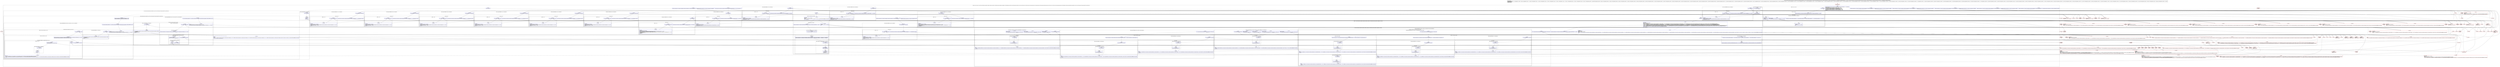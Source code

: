 digraph "CFG forandroidx.constraintlayout.core.widgets.analyzer.Grouping.simpleSolvingPass(Landroidx\/constraintlayout\/core\/widgets\/ConstraintWidgetContainer;Landroidx\/constraintlayout\/core\/widgets\/analyzer\/BasicMeasure$Measurer;)Z" {
subgraph cluster_Region_607494024 {
label = "R(30:1|(2:4|(2:(1:10)|(1:8)))|(1:17)|18|(7:20|(1:22)(0)|(3:25|(2:(1:28)|29)|(2:(1:33)|34))|(1:(3:39|(2:(1:42)|43)|(2:(1:47)|48))(5:49|(1:51)|52|(1:54)|55))|(2:(1:65)|66)|(2:(1:78)|79)|81)|89|(2:91|(1:94))|(2:97|(1:100))(0)|103|(2:105|(1:108))(0)|111|(2:113|(1:116))(0)|119|(2:121|(1:124))(0)|(2:128|(1:131))|(2:135|(1:138))|(2:141|(1:144))|146|(2:148|(1:151))(0)|154|(2:156|(1:159))(0)|162|(2:164|(1:167))(0)|170|(2:172|(1:175))(0)|(2:179|(1:182))|184|(3:186|(2:188|(1:191))(0)|193)|198|(2:(1:200)|(4:201|(3:203|(2:206|(1:216)(3:209|(1:211)|212))|(1:221))(0)|(3:224|(2:227|(2:230|(1:233)(0))(0))|(1:240)(0))(0)|241)))";
node [shape=record,color=blue];
Node_2 [shape=record,label="{2\:\ 0x0000|java.util.ArrayList java.util.ArrayList\<androidx.constraintlayout.core.widgets.ConstraintWidget\> r1 = r22.getChildren()\lint int r2 = r1.size()\ljava.util.ArrayList\<androidx.constraintlayout.core.widgets.Guideline\> r3 = null\ljava.util.ArrayList\<androidx.constraintlayout.core.widgets.Guideline\> r4 = null\ljava.util.ArrayList\<androidx.constraintlayout.core.widgets.HelperWidget\> r5 = null\ljava.util.ArrayList\<androidx.constraintlayout.core.widgets.HelperWidget\> r6 = null\ljava.util.ArrayList\<androidx.constraintlayout.core.widgets.ConstraintWidget\> r7 = null\ljava.util.ArrayList\<androidx.constraintlayout.core.widgets.ConstraintWidget\> r8 = null\lint r9 = 0\l}"];
subgraph cluster_LoopRegion_2137082495 {
label = "LOOP:0: (2:4|(2:(1:10)|(1:8)))";
node [shape=record,color=blue];
Node_4 [shape=record,label="{4\:\ 0x0012|if (r9 \< r2) goto L4\l}"];
subgraph cluster_Region_1779062673 {
label = "R(2:4|(2:(1:10)|(1:8)))";
node [shape=record,color=blue];
Node_5 [shape=record,label="{5\:\ 0x0014|androidx.constraintlayout.core.widgets.ConstraintWidget androidx.constraintlayout.core.widgets.ConstraintWidget r11 = r1.get(r9)\l}"];
subgraph cluster_Region_942408660 {
label = "R(2:(1:10)|(1:8))";
node [shape=record,color=blue];
subgraph cluster_IfRegion_1223509714 {
label = "IF [B:6:0x002e, B:9:0x0033] THEN: R(1:10) ELSE: null";
node [shape=record,color=blue];
Node_6 [shape=record,label="{6\:\ 0x002e|if (validInGroup(r22.getHorizontalDimensionBehaviour(), r22.getVerticalDimensionBehaviour(), r11.getHorizontalDimensionBehaviour(), r11.getVerticalDimensionBehaviour()) != true) goto L12\l}"];
Node_9 [shape=record,label="{9\:\ 0x0033|ADDED_TO_REGION\l|if ((r11 instanceof androidx.constraintlayout.core.widgets.Flow) == true) goto L9\l}"];
subgraph cluster_Region_1084481419 {
label = "R(1:10)";
node [shape=record,color=blue];
Node_10 [shape=record,label="{10\:\ 0x0035|RETURN\lADDED_TO_REGION\l|return false\l}"];
}
}
subgraph cluster_Region_1044833536 {
label = "R(1:8)";
node [shape=record,color=blue];
Node_11 [shape=record,label="{11\:\ 0x0036|LOOP_END\lLOOP:0: B:3:0x0011\-\>B:11:0x0036\l|r9++\l}"];
}
}
}
}
subgraph cluster_IfRegion_856919567 {
label = "IF [B:13:0x003b] THEN: R(1:17) ELSE: null";
node [shape=record,color=blue];
Node_13 [shape=record,label="{13\:\ 0x003b|if (r22.mMetrics != null) goto L17\l}"];
subgraph cluster_Region_1049425593 {
label = "R(1:17)";
node [shape=record,color=blue];
Node_14 [shape=record,label="{14\:\ 0x003d|r22.mMetrics.grouping++\l}"];
}
}
Node_15 [shape=record,label="{15\:\ 0x0046|int r9 = 0\l}"];
subgraph cluster_LoopRegion_1207340656 {
label = "LOOP:1: (7:20|(1:22)(0)|(3:25|(2:(1:28)|29)|(2:(1:33)|34))|(1:(3:39|(2:(1:42)|43)|(2:(1:47)|48))(5:49|(1:51)|52|(1:54)|55))|(2:(1:65)|66)|(2:(1:78)|79)|81)";
node [shape=record,color=blue];
Node_16 [shape=record,label="{16\:\ 0x0047|LOOP_START\lLOOP:1: B:16:0x0047\-\>B:79:0x0127\lPHI: r3 r4 r5 r6 r7 r8 r9 \l  PHI: (r3v1 'verticalGuidelines' java.util.ArrayList\<androidx.constraintlayout.core.widgets.Guideline\>) = (r3v0 'verticalGuidelines' java.util.ArrayList\<androidx.constraintlayout.core.widgets.Guideline\>), (r3v30 'verticalGuidelines' java.util.ArrayList\<androidx.constraintlayout.core.widgets.Guideline\>) binds: [B:15:0x0046, B:79:0x0127] A[DONT_GENERATE, DONT_INLINE]\l  PHI: (r4v1 'horizontalGuidelines' java.util.ArrayList\<androidx.constraintlayout.core.widgets.Guideline\>) = (r4v0 'horizontalGuidelines' java.util.ArrayList\<androidx.constraintlayout.core.widgets.Guideline\>), (r4v27 'horizontalGuidelines' java.util.ArrayList\<androidx.constraintlayout.core.widgets.Guideline\>) binds: [B:15:0x0046, B:79:0x0127] A[DONT_GENERATE, DONT_INLINE]\l  PHI: (r5v1 'horizontalBarriers' java.util.ArrayList\<androidx.constraintlayout.core.widgets.HelperWidget\>) = (r5v0 'horizontalBarriers' java.util.ArrayList\<androidx.constraintlayout.core.widgets.HelperWidget\>), (r5v2 'horizontalBarriers' java.util.ArrayList\<androidx.constraintlayout.core.widgets.HelperWidget\>) binds: [B:15:0x0046, B:79:0x0127] A[DONT_GENERATE, DONT_INLINE]\l  PHI: (r6v1 'verticalBarriers' java.util.ArrayList\<androidx.constraintlayout.core.widgets.HelperWidget\>) = (r6v0 'verticalBarriers' java.util.ArrayList\<androidx.constraintlayout.core.widgets.HelperWidget\>), (r6v2 'verticalBarriers' java.util.ArrayList\<androidx.constraintlayout.core.widgets.HelperWidget\>) binds: [B:15:0x0046, B:79:0x0127] A[DONT_GENERATE, DONT_INLINE]\l  PHI: (r7v1 'isolatedHorizontalChildren' java.util.ArrayList\<androidx.constraintlayout.core.widgets.ConstraintWidget\>) = (r7v0 'isolatedHorizontalChildren' java.util.ArrayList\<androidx.constraintlayout.core.widgets.ConstraintWidget\>), (r7v2 'isolatedHorizontalChildren' java.util.ArrayList\<androidx.constraintlayout.core.widgets.ConstraintWidget\>) binds: [B:15:0x0046, B:79:0x0127] A[DONT_GENERATE, DONT_INLINE]\l  PHI: (r8v1 'isolatedVerticalChildren' java.util.ArrayList\<androidx.constraintlayout.core.widgets.ConstraintWidget\>) = (r8v0 'isolatedVerticalChildren' java.util.ArrayList\<androidx.constraintlayout.core.widgets.ConstraintWidget\>), (r8v2 'isolatedVerticalChildren' java.util.ArrayList\<androidx.constraintlayout.core.widgets.ConstraintWidget\>) binds: [B:15:0x0046, B:79:0x0127] A[DONT_GENERATE, DONT_INLINE]\l  PHI: (r9v4 'i' int) = (r9v3 'i' int), (r9v6 'i' int) binds: [B:15:0x0046, B:79:0x0127] A[DONT_GENERATE, DONT_INLINE]\l|if (r9 \< r2) goto L20\l}"];
subgraph cluster_Region_1649106055 {
label = "R(7:20|(1:22)(0)|(3:25|(2:(1:28)|29)|(2:(1:33)|34))|(1:(3:39|(2:(1:42)|43)|(2:(1:47)|48))(5:49|(1:51)|52|(1:54)|55))|(2:(1:65)|66)|(2:(1:78)|79)|81)";
node [shape=record,color=blue];
Node_17 [shape=record,label="{17\:\ 0x0049|androidx.constraintlayout.core.widgets.ConstraintWidget androidx.constraintlayout.core.widgets.ConstraintWidget r12 = r1.get(r9)\l}"];
subgraph cluster_IfRegion_125341316 {
label = "IF [B:18:0x0063] THEN: R(1:22) ELSE: R(0)";
node [shape=record,color=blue];
Node_18 [shape=record,label="{18\:\ 0x0063|if (validInGroup(r22.getHorizontalDimensionBehaviour(), r22.getVerticalDimensionBehaviour(), r12.getHorizontalDimensionBehaviour(), r12.getVerticalDimensionBehaviour()) == false) goto L22\l}"];
subgraph cluster_Region_1246596686 {
label = "R(1:22)";
node [shape=record,color=blue];
Node_19 [shape=record,label="{19\:\ 0x0065|androidx.constraintlayout.core.widgets.ConstraintWidgetContainer.measure(0, r12, r23, r22.mMeasure, androidx.constraintlayout.core.widgets.analyzer.BasicMeasure.Measure.SELF_DIMENSIONS)\l}"];
}
subgraph cluster_Region_1717989407 {
label = "R(0)";
node [shape=record,color=blue];
}
}
subgraph cluster_IfRegion_323463787 {
label = "IF [B:22:0x0073] THEN: R(3:25|(2:(1:28)|29)|(2:(1:33)|34)) ELSE: null";
node [shape=record,color=blue];
Node_22 [shape=record,label="{22\:\ 0x0073|if ((r12 instanceof androidx.constraintlayout.core.widgets.Guideline) != false) goto L25\l}"];
subgraph cluster_Region_680053770 {
label = "R(3:25|(2:(1:28)|29)|(2:(1:33)|34))";
node [shape=record,color=blue];
Node_23 [shape=record,label="{23\:\ 0x0075|androidx.constraintlayout.core.widgets.Guideline androidx.constraintlayout.core.widgets.Guideline r11 = (androidx.constraintlayout.core.widgets.Guideline) r12\l}"];
subgraph cluster_IfRegion_946452610 {
label = "IF [B:24:0x007c] THEN: R(2:(1:28)|29) ELSE: null";
node [shape=record,color=blue];
Node_24 [shape=record,label="{24\:\ 0x007c|if (r11.getOrientation() == 0) goto L27\l}"];
subgraph cluster_Region_1555269005 {
label = "R(2:(1:28)|29)";
node [shape=record,color=blue];
subgraph cluster_IfRegion_1225219915 {
label = "IF [B:25:0x007e] THEN: R(1:28) ELSE: null";
node [shape=record,color=blue];
Node_25 [shape=record,label="{25\:\ 0x007e|if (r4 == null) goto L28\l}"];
subgraph cluster_Region_628934672 {
label = "R(1:28)";
node [shape=record,color=blue];
Node_26 [shape=record,label="{26\:\ 0x0080|r4 = new java.util.ArrayList\<\>()\l}"];
}
}
Node_27 [shape=record,label="{27\:\ 0x0086|PHI: r4 \l  PHI: (r4v29 'horizontalGuidelines' java.util.ArrayList\<androidx.constraintlayout.core.widgets.Guideline\>) = (r4v1 'horizontalGuidelines' java.util.ArrayList\<androidx.constraintlayout.core.widgets.Guideline\>), (r4v30 'horizontalGuidelines' java.util.ArrayList\<androidx.constraintlayout.core.widgets.Guideline\>) binds: [B:25:0x007e, B:26:0x0080] A[DONT_GENERATE, DONT_INLINE]\l|r4.add(r11)\l}"];
}
}
subgraph cluster_IfRegion_52184436 {
label = "IF [B:29:0x008e] THEN: R(2:(1:33)|34) ELSE: null";
node [shape=record,color=blue];
Node_29 [shape=record,label="{29\:\ 0x008e|if (r11.getOrientation() == 1) goto L32\l}"];
subgraph cluster_Region_2122624640 {
label = "R(2:(1:33)|34)";
node [shape=record,color=blue];
subgraph cluster_IfRegion_767532484 {
label = "IF [B:30:0x0090] THEN: R(1:33) ELSE: null";
node [shape=record,color=blue];
Node_30 [shape=record,label="{30\:\ 0x0090|if (r3 == null) goto L33\l}"];
subgraph cluster_Region_1590238563 {
label = "R(1:33)";
node [shape=record,color=blue];
Node_31 [shape=record,label="{31\:\ 0x0092|r3 = new java.util.ArrayList\<\>()\l}"];
}
}
Node_32 [shape=record,label="{32\:\ 0x0098|PHI: r3 \l  PHI: (r3v31 'verticalGuidelines' java.util.ArrayList\<androidx.constraintlayout.core.widgets.Guideline\>) = (r3v1 'verticalGuidelines' java.util.ArrayList\<androidx.constraintlayout.core.widgets.Guideline\>), (r3v32 'verticalGuidelines' java.util.ArrayList\<androidx.constraintlayout.core.widgets.Guideline\>) binds: [B:30:0x0090, B:31:0x0092] A[DONT_GENERATE, DONT_INLINE]\l|r3.add(r11)\l}"];
}
}
}
}
subgraph cluster_IfRegion_1799842609 {
label = "IF [B:34:0x009d] THEN: R(1:(3:39|(2:(1:42)|43)|(2:(1:47)|48))(5:49|(1:51)|52|(1:54)|55)) ELSE: null";
node [shape=record,color=blue];
Node_34 [shape=record,label="{34\:\ 0x009d|if ((r12 instanceof androidx.constraintlayout.core.widgets.HelperWidget) != false) goto L37\l}"];
subgraph cluster_Region_954705119 {
label = "R(1:(3:39|(2:(1:42)|43)|(2:(1:47)|48))(5:49|(1:51)|52|(1:54)|55))";
node [shape=record,color=blue];
subgraph cluster_IfRegion_1298053097 {
label = "IF [B:36:0x00a1] THEN: R(3:39|(2:(1:42)|43)|(2:(1:47)|48)) ELSE: R(5:49|(1:51)|52|(1:54)|55)";
node [shape=record,color=blue];
Node_36 [shape=record,label="{36\:\ 0x00a1|if ((r12 instanceof androidx.constraintlayout.core.widgets.Barrier) != false) goto L39\l}"];
subgraph cluster_Region_1667516635 {
label = "R(3:39|(2:(1:42)|43)|(2:(1:47)|48))";
node [shape=record,color=blue];
Node_37 [shape=record,label="{37\:\ 0x00a3|androidx.constraintlayout.core.widgets.Barrier androidx.constraintlayout.core.widgets.Barrier r11 = (androidx.constraintlayout.core.widgets.Barrier) r12\l}"];
subgraph cluster_IfRegion_1710610940 {
label = "IF [B:38:0x00aa] THEN: R(2:(1:42)|43) ELSE: null";
node [shape=record,color=blue];
Node_38 [shape=record,label="{38\:\ 0x00aa|if (r11.getOrientation() == 0) goto L41\l}"];
subgraph cluster_Region_1314455856 {
label = "R(2:(1:42)|43)";
node [shape=record,color=blue];
subgraph cluster_IfRegion_629435215 {
label = "IF [B:39:0x00ac] THEN: R(1:42) ELSE: null";
node [shape=record,color=blue];
Node_39 [shape=record,label="{39\:\ 0x00ac|if (r5 == null) goto L42\l}"];
subgraph cluster_Region_1562460117 {
label = "R(1:42)";
node [shape=record,color=blue];
Node_40 [shape=record,label="{40\:\ 0x00ae|r5 = new java.util.ArrayList\<\>()\l}"];
}
}
Node_41 [shape=record,label="{41\:\ 0x00b4|PHI: r5 \l  PHI: (r5v6 'horizontalBarriers' java.util.ArrayList\<androidx.constraintlayout.core.widgets.HelperWidget\>) = (r5v1 'horizontalBarriers' java.util.ArrayList\<androidx.constraintlayout.core.widgets.HelperWidget\>), (r5v7 'horizontalBarriers' java.util.ArrayList\<androidx.constraintlayout.core.widgets.HelperWidget\>) binds: [B:39:0x00ac, B:40:0x00ae] A[DONT_GENERATE, DONT_INLINE]\l|r5.add(r11)\l}"];
}
}
subgraph cluster_IfRegion_605447945 {
label = "IF [B:43:0x00bc] THEN: R(2:(1:47)|48) ELSE: null";
node [shape=record,color=blue];
Node_43 [shape=record,label="{43\:\ 0x00bc|if (r11.getOrientation() == 1) goto L46\l}"];
subgraph cluster_Region_1828981940 {
label = "R(2:(1:47)|48)";
node [shape=record,color=blue];
subgraph cluster_IfRegion_694967938 {
label = "IF [B:44:0x00be] THEN: R(1:47) ELSE: null";
node [shape=record,color=blue];
Node_44 [shape=record,label="{44\:\ 0x00be|if (r6 == null) goto L47\l}"];
subgraph cluster_Region_1086271864 {
label = "R(1:47)";
node [shape=record,color=blue];
Node_45 [shape=record,label="{45\:\ 0x00c0|r6 = new java.util.ArrayList\<\>()\l}"];
}
}
Node_46 [shape=record,label="{46\:\ 0x00c6|PHI: r6 \l  PHI: (r6v5 'verticalBarriers' java.util.ArrayList\<androidx.constraintlayout.core.widgets.HelperWidget\>) = (r6v1 'verticalBarriers' java.util.ArrayList\<androidx.constraintlayout.core.widgets.HelperWidget\>), (r6v6 'verticalBarriers' java.util.ArrayList\<androidx.constraintlayout.core.widgets.HelperWidget\>) binds: [B:44:0x00be, B:45:0x00c0] A[DONT_GENERATE, DONT_INLINE]\l|r6.add(r11)\l}"];
}
}
}
subgraph cluster_Region_1934843184 {
label = "R(5:49|(1:51)|52|(1:54)|55)";
node [shape=record,color=blue];
Node_48 [shape=record,label="{48\:\ 0x00ca|androidx.constraintlayout.core.widgets.HelperWidget androidx.constraintlayout.core.widgets.HelperWidget r11 = (androidx.constraintlayout.core.widgets.HelperWidget) r12\l}"];
subgraph cluster_IfRegion_1708854687 {
label = "IF [B:49:0x00cd] THEN: R(1:51) ELSE: null";
node [shape=record,color=blue];
Node_49 [shape=record,label="{49\:\ 0x00cd|if (r5 == null) goto L51\l}"];
subgraph cluster_Region_800945239 {
label = "R(1:51)";
node [shape=record,color=blue];
Node_50 [shape=record,label="{50\:\ 0x00cf|r5 = new java.util.ArrayList\<\>()\l}"];
}
}
Node_51 [shape=record,label="{51\:\ 0x00d5|PHI: r5 \l  PHI: (r5v3 'horizontalBarriers' java.util.ArrayList\<androidx.constraintlayout.core.widgets.HelperWidget\>) = (r5v1 'horizontalBarriers' java.util.ArrayList\<androidx.constraintlayout.core.widgets.HelperWidget\>), (r5v4 'horizontalBarriers' java.util.ArrayList\<androidx.constraintlayout.core.widgets.HelperWidget\>) binds: [B:49:0x00cd, B:50:0x00cf] A[DONT_GENERATE, DONT_INLINE]\l|r5.add(r11)\l}"];
subgraph cluster_IfRegion_800754206 {
label = "IF [B:52:0x00d8] THEN: R(1:54) ELSE: null";
node [shape=record,color=blue];
Node_52 [shape=record,label="{52\:\ 0x00d8|if (r6 == null) goto L54\l}"];
subgraph cluster_Region_1768634222 {
label = "R(1:54)";
node [shape=record,color=blue];
Node_53 [shape=record,label="{53\:\ 0x00da|r6 = new java.util.ArrayList\<\>()\l}"];
}
}
Node_54 [shape=record,label="{54\:\ 0x00e0|PHI: r6 \l  PHI: (r6v3 'verticalBarriers' java.util.ArrayList\<androidx.constraintlayout.core.widgets.HelperWidget\>) = (r6v1 'verticalBarriers' java.util.ArrayList\<androidx.constraintlayout.core.widgets.HelperWidget\>), (r6v4 'verticalBarriers' java.util.ArrayList\<androidx.constraintlayout.core.widgets.HelperWidget\>) binds: [B:52:0x00d8, B:53:0x00da] A[DONT_GENERATE, DONT_INLINE]\l|r6.add(r11)\l}"];
}
}
}
}
subgraph cluster_IfRegion_232923169 {
label = "IF [B:56:0x00e7, B:58:0x00ed, B:60:0x00f1, B:62:0x00f5] THEN: R(2:(1:65)|66) ELSE: null";
node [shape=record,color=blue];
Node_56 [shape=record,label="{56\:\ 0x00e7|if (r12.mLeft.mTarget == null) goto L58\l}"];
Node_58 [shape=record,label="{58\:\ 0x00ed|ADDED_TO_REGION\l|if (r12.mRight.mTarget == null) goto L60\l}"];
Node_60 [shape=record,label="{60\:\ 0x00f1|ADDED_TO_REGION\l|if ((r12 instanceof androidx.constraintlayout.core.widgets.Guideline) == false) goto L62\l}"];
Node_62 [shape=record,label="{62\:\ 0x00f5|ADDED_TO_REGION\l|if ((r12 instanceof androidx.constraintlayout.core.widgets.Barrier) == false) goto L64\l}"];
subgraph cluster_Region_922004450 {
label = "R(2:(1:65)|66)";
node [shape=record,color=blue];
subgraph cluster_IfRegion_1506183018 {
label = "IF [B:63:0x00f7] THEN: R(1:65) ELSE: null";
node [shape=record,color=blue];
Node_63 [shape=record,label="{63\:\ 0x00f7|if (r7 == null) goto L65\l}"];
subgraph cluster_Region_378900848 {
label = "R(1:65)";
node [shape=record,color=blue];
Node_64 [shape=record,label="{64\:\ 0x00f9|r7 = new java.util.ArrayList\<\>()\l}"];
}
}
Node_65 [shape=record,label="{65\:\ 0x00ff|PHI: r7 \l  PHI: (r7v3 'isolatedHorizontalChildren' java.util.ArrayList\<androidx.constraintlayout.core.widgets.ConstraintWidget\>) = (r7v1 'isolatedHorizontalChildren' java.util.ArrayList\<androidx.constraintlayout.core.widgets.ConstraintWidget\>), (r7v4 'isolatedHorizontalChildren' java.util.ArrayList\<androidx.constraintlayout.core.widgets.ConstraintWidget\>) binds: [B:63:0x00f7, B:64:0x00f9] A[DONT_GENERATE, DONT_INLINE]\l|r7.add(r12)\l}"];
}
}
subgraph cluster_IfRegion_1563216975 {
label = "IF [B:67:0x0106, B:69:0x010c, B:71:0x0112, B:73:0x0116, B:75:0x011a] THEN: R(2:(1:78)|79) ELSE: null";
node [shape=record,color=blue];
Node_67 [shape=record,label="{67\:\ 0x0106|if (r12.mTop.mTarget == null) goto L69\l}"];
Node_69 [shape=record,label="{69\:\ 0x010c|ADDED_TO_REGION\l|if (r12.mBottom.mTarget == null) goto L71\l}"];
Node_71 [shape=record,label="{71\:\ 0x0112|ADDED_TO_REGION\l|if (r12.mBaseline.mTarget == null) goto L73\l}"];
Node_73 [shape=record,label="{73\:\ 0x0116|ADDED_TO_REGION\l|if ((r12 instanceof androidx.constraintlayout.core.widgets.Guideline) == false) goto L75\l}"];
Node_75 [shape=record,label="{75\:\ 0x011a|ADDED_TO_REGION\l|if ((r12 instanceof androidx.constraintlayout.core.widgets.Barrier) == false) goto L77\l}"];
subgraph cluster_Region_483770016 {
label = "R(2:(1:78)|79)";
node [shape=record,color=blue];
subgraph cluster_IfRegion_2033934659 {
label = "IF [B:76:0x011c] THEN: R(1:78) ELSE: null";
node [shape=record,color=blue];
Node_76 [shape=record,label="{76\:\ 0x011c|if (r8 == null) goto L78\l}"];
subgraph cluster_Region_1533314945 {
label = "R(1:78)";
node [shape=record,color=blue];
Node_77 [shape=record,label="{77\:\ 0x011e|r8 = new java.util.ArrayList\<\>()\l}"];
}
}
Node_78 [shape=record,label="{78\:\ 0x0124|PHI: r8 \l  PHI: (r8v3 'isolatedVerticalChildren' java.util.ArrayList\<androidx.constraintlayout.core.widgets.ConstraintWidget\>) = (r8v1 'isolatedVerticalChildren' java.util.ArrayList\<androidx.constraintlayout.core.widgets.ConstraintWidget\>), (r8v4 'isolatedVerticalChildren' java.util.ArrayList\<androidx.constraintlayout.core.widgets.ConstraintWidget\>) binds: [B:76:0x011c, B:77:0x011e] A[DONT_GENERATE, DONT_INLINE]\l|r8.add(r12)\l}"];
}
}
Node_79 [shape=record,label="{79\:\ 0x0127|LOOP_END\lADDED_TO_REGION\lLOOP:1: B:16:0x0047\-\>B:79:0x0127\lPHI: r8 \l  PHI: (r8v2 'isolatedVerticalChildren' java.util.ArrayList\<androidx.constraintlayout.core.widgets.ConstraintWidget\>) = (r8v1 'isolatedVerticalChildren' java.util.ArrayList\<androidx.constraintlayout.core.widgets.ConstraintWidget\>), (r8v1 'isolatedVerticalChildren' java.util.ArrayList\<androidx.constraintlayout.core.widgets.ConstraintWidget\>), (r8v1 'isolatedVerticalChildren' java.util.ArrayList\<androidx.constraintlayout.core.widgets.ConstraintWidget\>), (r8v1 'isolatedVerticalChildren' java.util.ArrayList\<androidx.constraintlayout.core.widgets.ConstraintWidget\>), (r8v1 'isolatedVerticalChildren' java.util.ArrayList\<androidx.constraintlayout.core.widgets.ConstraintWidget\>), (r8v3 'isolatedVerticalChildren' java.util.ArrayList\<androidx.constraintlayout.core.widgets.ConstraintWidget\>) binds: [B:226:0x0127, B:227:0x0127, B:228:0x0127, B:229:0x0127, B:230:0x0127, B:225:0x0127] A[DONT_GENERATE, DONT_INLINE]\l|r9++\l}"];
}
}
Node_80 [shape=record,label="{80\:\ 0x012b|java.util.ArrayList java.util.ArrayList\<androidx.constraintlayout.core.widgets.analyzer.WidgetGroup\> r9 = new java.util.ArrayList\<\>()\l}"];
subgraph cluster_IfRegion_933735099 {
label = "IF [B:81:0x0134] THEN: R(2:91|(1:94)) ELSE: null";
node [shape=record,color=blue];
Node_81 [shape=record,label="{81\:\ 0x0134|if (r3 != null) goto L91\l}"];
subgraph cluster_Region_1756398832 {
label = "R(2:91|(1:94))";
node [shape=record,color=blue];
Node_82 [shape=record,label="{82\:\ 0x0136|java.util.Iterator java.util.Iterator\<androidx.constraintlayout.core.widgets.Guideline\> r13 = r3.iterator()\l}"];
subgraph cluster_LoopRegion_959469721 {
label = "LOOP:2: (1:94)";
node [shape=record,color=blue];
Node_84 [shape=record,label="{84\:\ 0x013e|if (r13.hasNext() != false) goto L94\l}"];
subgraph cluster_Region_502505395 {
label = "R(1:94)";
node [shape=record,color=blue];
Node_85 [shape=record,label="{85\:\ 0x0140|LOOP_END\lLOOP:2: B:83:0x013a\-\>B:85:0x0140\l|androidx.constraintlayout.core.widgets.Guideline androidx.constraintlayout.core.widgets.Guideline r15 = r13.next()\lfindDependents(r15, 0, r9, null)\l}"];
}
}
}
}
subgraph cluster_IfRegion_562090687 {
label = "IF [B:86:0x014a] THEN: R(2:97|(1:100)) ELSE: R(0)";
node [shape=record,color=blue];
Node_86 [shape=record,label="{86\:\ 0x014a|if (r5 != null) goto L97\l}"];
subgraph cluster_Region_1963695821 {
label = "R(2:97|(1:100))";
node [shape=record,color=blue];
Node_87 [shape=record,label="{87\:\ 0x014c|java.util.Iterator java.util.Iterator\<androidx.constraintlayout.core.widgets.HelperWidget\> r13 = r5.iterator()\l}"];
subgraph cluster_LoopRegion_1176759826 {
label = "LOOP:3: (1:100)";
node [shape=record,color=blue];
Node_89 [shape=record,label="{89\:\ 0x0154|if (r13.hasNext() != false) goto L100\l}"];
subgraph cluster_Region_730765535 {
label = "R(1:100)";
node [shape=record,color=blue];
Node_90 [shape=record,label="{90\:\ 0x0156|LOOP_END\lLOOP:3: B:88:0x0150\-\>B:90:0x0156\l|androidx.constraintlayout.core.widgets.HelperWidget androidx.constraintlayout.core.widgets.HelperWidget r15 = r13.next()\ljava.util.ArrayList\<androidx.constraintlayout.core.widgets.Guideline\> r16 = r3\landroidx.constraintlayout.core.widgets.analyzer.WidgetGroup androidx.constraintlayout.core.widgets.analyzer.WidgetGroup r3 = findDependents(r15, 0, r9, null)\lr15.addDependents(r9, 0, r3)\lr3.cleanup(r9)\lr3 = r16\l}"];
}
}
}
subgraph cluster_Region_397092410 {
label = "R(0)";
node [shape=record,color=blue];
}
}
Node_93 [shape=record,label="{93\:\ 0x0170|androidx.constraintlayout.core.widgets.ConstraintAnchor androidx.constraintlayout.core.widgets.ConstraintAnchor r3 = r22.getAnchor(androidx.constraintlayout.core.widgets.ConstraintAnchor.Type.LEFT)\l}"];
subgraph cluster_IfRegion_1792161716 {
label = "IF [B:94:0x017a] THEN: R(2:105|(1:108)) ELSE: R(0)";
node [shape=record,color=blue];
Node_94 [shape=record,label="{94\:\ 0x017a|if (r3.getDependents() != null) goto L105\l}"];
subgraph cluster_Region_1393349108 {
label = "R(2:105|(1:108))";
node [shape=record,color=blue];
Node_95 [shape=record,label="{95\:\ 0x017c|java.util.Iterator java.util.Iterator\<androidx.constraintlayout.core.widgets.ConstraintAnchor\> r13 = r3.getDependents().iterator()\l}"];
subgraph cluster_LoopRegion_435851357 {
label = "LOOP:4: (1:108)";
node [shape=record,color=blue];
Node_97 [shape=record,label="{97\:\ 0x0188|if (r13.hasNext() != false) goto L108\l}"];
subgraph cluster_Region_1843344680 {
label = "R(1:108)";
node [shape=record,color=blue];
Node_98 [shape=record,label="{98\:\ 0x018a|LOOP_END\lLOOP:4: B:96:0x0184\-\>B:98:0x018a\l|androidx.constraintlayout.core.widgets.ConstraintAnchor androidx.constraintlayout.core.widgets.ConstraintAnchor r15 = r13.next()\lfindDependents(r15.mOwner, 0, r9, null)\lr3 = r3\l}"];
}
}
}
subgraph cluster_Region_1313551176 {
label = "R(0)";
node [shape=record,color=blue];
}
}
Node_101 [shape=record,label="{101\:\ 0x019f|androidx.constraintlayout.core.widgets.ConstraintAnchor androidx.constraintlayout.core.widgets.ConstraintAnchor r3 = r22.getAnchor(androidx.constraintlayout.core.widgets.ConstraintAnchor.Type.RIGHT)\l}"];
subgraph cluster_IfRegion_1261507289 {
label = "IF [B:102:0x01a9] THEN: R(2:113|(1:116)) ELSE: R(0)";
node [shape=record,color=blue];
Node_102 [shape=record,label="{102\:\ 0x01a9|if (r3.getDependents() != null) goto L113\l}"];
subgraph cluster_Region_2057162992 {
label = "R(2:113|(1:116))";
node [shape=record,color=blue];
Node_103 [shape=record,label="{103\:\ 0x01ab|java.util.Iterator java.util.Iterator\<androidx.constraintlayout.core.widgets.ConstraintAnchor\> r13 = r3.getDependents().iterator()\l}"];
subgraph cluster_LoopRegion_1280202508 {
label = "LOOP:5: (1:116)";
node [shape=record,color=blue];
Node_105 [shape=record,label="{105\:\ 0x01b7|if (r13.hasNext() != false) goto L116\l}"];
subgraph cluster_Region_1557046925 {
label = "R(1:116)";
node [shape=record,color=blue];
Node_106 [shape=record,label="{106\:\ 0x01b9|LOOP_END\lLOOP:5: B:104:0x01b3\-\>B:106:0x01b9\l|androidx.constraintlayout.core.widgets.ConstraintAnchor androidx.constraintlayout.core.widgets.ConstraintAnchor r15 = r13.next()\lfindDependents(r15.mOwner, 0, r9, null)\lr3 = r3\l}"];
}
}
}
subgraph cluster_Region_469259286 {
label = "R(0)";
node [shape=record,color=blue];
}
}
Node_109 [shape=record,label="{109\:\ 0x01ce|androidx.constraintlayout.core.widgets.ConstraintAnchor androidx.constraintlayout.core.widgets.ConstraintAnchor r3 = r22.getAnchor(androidx.constraintlayout.core.widgets.ConstraintAnchor.Type.CENTER)\l}"];
subgraph cluster_IfRegion_17377152 {
label = "IF [B:110:0x01d8] THEN: R(2:121|(1:124)) ELSE: R(0)";
node [shape=record,color=blue];
Node_110 [shape=record,label="{110\:\ 0x01d8|if (r3.getDependents() != null) goto L121\l}"];
subgraph cluster_Region_876594468 {
label = "R(2:121|(1:124))";
node [shape=record,color=blue];
Node_111 [shape=record,label="{111\:\ 0x01da|java.util.Iterator java.util.Iterator\<androidx.constraintlayout.core.widgets.ConstraintAnchor\> r13 = r3.getDependents().iterator()\l}"];
subgraph cluster_LoopRegion_440187421 {
label = "LOOP:6: (1:124)";
node [shape=record,color=blue];
Node_113 [shape=record,label="{113\:\ 0x01e6|if (r13.hasNext() != false) goto L124\l}"];
subgraph cluster_Region_1437148913 {
label = "R(1:124)";
node [shape=record,color=blue];
Node_114 [shape=record,label="{114\:\ 0x01e8|LOOP_END\lLOOP:6: B:112:0x01e2\-\>B:114:0x01e8\l|androidx.constraintlayout.core.widgets.ConstraintAnchor androidx.constraintlayout.core.widgets.ConstraintAnchor r15 = r13.next()\lfindDependents(r15.mOwner, 0, r9, null)\lr3 = r3\l}"];
}
}
}
subgraph cluster_Region_515689194 {
label = "R(0)";
node [shape=record,color=blue];
}
}
subgraph cluster_IfRegion_1098670142 {
label = "IF [B:117:0x01fd] THEN: R(2:128|(1:131)) ELSE: null";
node [shape=record,color=blue];
Node_117 [shape=record,label="{117\:\ 0x01fd|if (r7 != null) goto L128\l}"];
subgraph cluster_Region_206615817 {
label = "R(2:128|(1:131))";
node [shape=record,color=blue];
Node_118 [shape=record,label="{118\:\ 0x01ff|java.util.Iterator java.util.Iterator\<androidx.constraintlayout.core.widgets.ConstraintWidget\> r3 = r7.iterator()\l}"];
subgraph cluster_LoopRegion_715043611 {
label = "LOOP:7: (1:131)";
node [shape=record,color=blue];
Node_120 [shape=record,label="{120\:\ 0x0207|if (r3.hasNext() != false) goto L131\l}"];
subgraph cluster_Region_1411786224 {
label = "R(1:131)";
node [shape=record,color=blue];
Node_121 [shape=record,label="{121\:\ 0x0209|LOOP_END\lLOOP:7: B:119:0x0203\-\>B:121:0x0209\l|androidx.constraintlayout.core.widgets.ConstraintWidget androidx.constraintlayout.core.widgets.ConstraintWidget r13 = r3.next()\lfindDependents(r13, 0, r9, null)\l}"];
}
}
}
}
subgraph cluster_IfRegion_313268293 {
label = "IF [B:123:0x0214] THEN: R(2:135|(1:138)) ELSE: null";
node [shape=record,color=blue];
Node_123 [shape=record,label="{123\:\ 0x0214|if (r4 != null) goto L135\l}"];
subgraph cluster_Region_525132348 {
label = "R(2:135|(1:138))";
node [shape=record,color=blue];
Node_124 [shape=record,label="{124\:\ 0x0216|java.util.Iterator java.util.Iterator\<androidx.constraintlayout.core.widgets.Guideline\> r11 = r4.iterator()\l}"];
subgraph cluster_LoopRegion_635308007 {
label = "LOOP:8: (1:138)";
node [shape=record,color=blue];
Node_126 [shape=record,label="{126\:\ 0x021e|if (r11.hasNext() != false) goto L138\l}"];
subgraph cluster_Region_1086602281 {
label = "R(1:138)";
node [shape=record,color=blue];
Node_127 [shape=record,label="{127\:\ 0x0220|LOOP_END\lLOOP:8: B:125:0x021a\-\>B:127:0x0220\l|androidx.constraintlayout.core.widgets.Guideline androidx.constraintlayout.core.widgets.Guideline r13 = r11.next()\lfindDependents(r13, 1, r9, null)\l}"];
}
}
}
}
subgraph cluster_IfRegion_525994176 {
label = "IF [B:128:0x022b] THEN: R(2:141|(1:144)) ELSE: null";
node [shape=record,color=blue];
Node_128 [shape=record,label="{128\:\ 0x022b|if (r6 != null) goto L141\l}"];
subgraph cluster_Region_651681442 {
label = "R(2:141|(1:144))";
node [shape=record,color=blue];
Node_129 [shape=record,label="{129\:\ 0x022d|java.util.Iterator java.util.Iterator\<androidx.constraintlayout.core.widgets.HelperWidget\> r11 = r6.iterator()\l}"];
subgraph cluster_LoopRegion_1945414172 {
label = "LOOP:9: (1:144)";
node [shape=record,color=blue];
Node_131 [shape=record,label="{131\:\ 0x0235|if (r11.hasNext() != false) goto L144\l}"];
subgraph cluster_Region_1763115122 {
label = "R(1:144)";
node [shape=record,color=blue];
Node_132 [shape=record,label="{132\:\ 0x0237|LOOP_END\lLOOP:9: B:130:0x0231\-\>B:132:0x0237\l|androidx.constraintlayout.core.widgets.HelperWidget androidx.constraintlayout.core.widgets.HelperWidget r13 = r11.next()\landroidx.constraintlayout.core.widgets.analyzer.WidgetGroup androidx.constraintlayout.core.widgets.analyzer.WidgetGroup r10 = findDependents(r13, 1, r9, null)\lr13.addDependents(r9, 1, r10)\lr10.cleanup(r9)\l}"];
}
}
}
}
Node_133 [shape=record,label="{133\:\ 0x024a|androidx.constraintlayout.core.widgets.ConstraintAnchor androidx.constraintlayout.core.widgets.ConstraintAnchor r10 = r22.getAnchor(androidx.constraintlayout.core.widgets.ConstraintAnchor.Type.TOP)\l}"];
subgraph cluster_IfRegion_2002501280 {
label = "IF [B:134:0x0254] THEN: R(2:148|(1:151)) ELSE: R(0)";
node [shape=record,color=blue];
Node_134 [shape=record,label="{134\:\ 0x0254|if (r10.getDependents() != null) goto L148\l}"];
subgraph cluster_Region_1674963691 {
label = "R(2:148|(1:151))";
node [shape=record,color=blue];
Node_135 [shape=record,label="{135\:\ 0x0256|java.util.Iterator java.util.Iterator\<androidx.constraintlayout.core.widgets.ConstraintAnchor\> r11 = r10.getDependents().iterator()\l}"];
subgraph cluster_LoopRegion_379897547 {
label = "LOOP:10: (1:151)";
node [shape=record,color=blue];
Node_137 [shape=record,label="{137\:\ 0x0262|if (r11.hasNext() != false) goto L151\l}"];
subgraph cluster_Region_797199657 {
label = "R(1:151)";
node [shape=record,color=blue];
Node_138 [shape=record,label="{138\:\ 0x0264|LOOP_END\lLOOP:10: B:136:0x025e\-\>B:138:0x0264\l|androidx.constraintlayout.core.widgets.ConstraintAnchor androidx.constraintlayout.core.widgets.ConstraintAnchor r13 = r11.next()\lfindDependents(r13.mOwner, 1, r9, null)\lr4 = r4\l}"];
}
}
}
subgraph cluster_Region_1357428209 {
label = "R(0)";
node [shape=record,color=blue];
}
}
Node_141 [shape=record,label="{141\:\ 0x027a|androidx.constraintlayout.core.widgets.ConstraintAnchor androidx.constraintlayout.core.widgets.ConstraintAnchor r4 = r22.getAnchor(androidx.constraintlayout.core.widgets.ConstraintAnchor.Type.BASELINE)\l}"];
subgraph cluster_IfRegion_724104246 {
label = "IF [B:142:0x0284] THEN: R(2:156|(1:159)) ELSE: R(0)";
node [shape=record,color=blue];
Node_142 [shape=record,label="{142\:\ 0x0284|if (r4.getDependents() != null) goto L156\l}"];
subgraph cluster_Region_1643385490 {
label = "R(2:156|(1:159))";
node [shape=record,color=blue];
Node_143 [shape=record,label="{143\:\ 0x0286|java.util.Iterator java.util.Iterator\<androidx.constraintlayout.core.widgets.ConstraintAnchor\> r11 = r4.getDependents().iterator()\l}"];
subgraph cluster_LoopRegion_1052127016 {
label = "LOOP:11: (1:159)";
node [shape=record,color=blue];
Node_145 [shape=record,label="{145\:\ 0x0292|if (r11.hasNext() != false) goto L159\l}"];
subgraph cluster_Region_1972714767 {
label = "R(1:159)";
node [shape=record,color=blue];
Node_146 [shape=record,label="{146\:\ 0x0294|LOOP_END\lLOOP:11: B:144:0x028e\-\>B:146:0x0294\l|androidx.constraintlayout.core.widgets.ConstraintAnchor androidx.constraintlayout.core.widgets.ConstraintAnchor r13 = r11.next()\lfindDependents(r13.mOwner, 1, r9, null)\lr4 = r4\l}"];
}
}
}
subgraph cluster_Region_1194204631 {
label = "R(0)";
node [shape=record,color=blue];
}
}
Node_149 [shape=record,label="{149\:\ 0x02aa|androidx.constraintlayout.core.widgets.ConstraintAnchor androidx.constraintlayout.core.widgets.ConstraintAnchor r4 = r22.getAnchor(androidx.constraintlayout.core.widgets.ConstraintAnchor.Type.BOTTOM)\l}"];
subgraph cluster_IfRegion_1265634994 {
label = "IF [B:150:0x02b4] THEN: R(2:164|(1:167)) ELSE: R(0)";
node [shape=record,color=blue];
Node_150 [shape=record,label="{150\:\ 0x02b4|if (r4.getDependents() != null) goto L164\l}"];
subgraph cluster_Region_121517957 {
label = "R(2:164|(1:167))";
node [shape=record,color=blue];
Node_151 [shape=record,label="{151\:\ 0x02b6|java.util.Iterator java.util.Iterator\<androidx.constraintlayout.core.widgets.ConstraintAnchor\> r11 = r4.getDependents().iterator()\l}"];
subgraph cluster_LoopRegion_1115852762 {
label = "LOOP:12: (1:167)";
node [shape=record,color=blue];
Node_153 [shape=record,label="{153\:\ 0x02c2|if (r11.hasNext() != false) goto L167\l}"];
subgraph cluster_Region_276406248 {
label = "R(1:167)";
node [shape=record,color=blue];
Node_154 [shape=record,label="{154\:\ 0x02c4|LOOP_END\lLOOP:12: B:152:0x02be\-\>B:154:0x02c4\l|androidx.constraintlayout.core.widgets.ConstraintAnchor androidx.constraintlayout.core.widgets.ConstraintAnchor r13 = r11.next()\lfindDependents(r13.mOwner, 1, r9, null)\lr4 = r4\l}"];
}
}
}
subgraph cluster_Region_514828736 {
label = "R(0)";
node [shape=record,color=blue];
}
}
Node_157 [shape=record,label="{157\:\ 0x02da|androidx.constraintlayout.core.widgets.ConstraintAnchor androidx.constraintlayout.core.widgets.ConstraintAnchor r4 = r22.getAnchor(androidx.constraintlayout.core.widgets.ConstraintAnchor.Type.CENTER)\l}"];
subgraph cluster_IfRegion_1801185808 {
label = "IF [B:158:0x02e4] THEN: R(2:172|(1:175)) ELSE: R(0)";
node [shape=record,color=blue];
Node_158 [shape=record,label="{158\:\ 0x02e4|if (r4.getDependents() != null) goto L172\l}"];
subgraph cluster_Region_721028459 {
label = "R(2:172|(1:175))";
node [shape=record,color=blue];
Node_159 [shape=record,label="{159\:\ 0x02e6|java.util.Iterator java.util.Iterator\<androidx.constraintlayout.core.widgets.ConstraintAnchor\> r11 = r4.getDependents().iterator()\l}"];
subgraph cluster_LoopRegion_435133272 {
label = "LOOP:13: (1:175)";
node [shape=record,color=blue];
Node_161 [shape=record,label="{161\:\ 0x02f2|if (r11.hasNext() != false) goto L175\l}"];
subgraph cluster_Region_1899879610 {
label = "R(1:175)";
node [shape=record,color=blue];
Node_162 [shape=record,label="{162\:\ 0x02f4|LOOP_END\lLOOP:13: B:160:0x02ee\-\>B:162:0x02f4\l|androidx.constraintlayout.core.widgets.ConstraintAnchor androidx.constraintlayout.core.widgets.ConstraintAnchor r13 = r11.next()\lfindDependents(r13.mOwner, 1, r9, null)\lr4 = r4\l}"];
}
}
}
subgraph cluster_Region_1715260261 {
label = "R(0)";
node [shape=record,color=blue];
}
}
subgraph cluster_IfRegion_1892314000 {
label = "IF [B:165:0x030a] THEN: R(2:179|(1:182)) ELSE: null";
node [shape=record,color=blue];
Node_165 [shape=record,label="{165\:\ 0x030a|if (r8 != null) goto L179\l}"];
subgraph cluster_Region_1676834256 {
label = "R(2:179|(1:182))";
node [shape=record,color=blue];
Node_166 [shape=record,label="{166\:\ 0x030c|java.util.Iterator java.util.Iterator\<androidx.constraintlayout.core.widgets.ConstraintWidget\> r4 = r8.iterator()\l}"];
subgraph cluster_LoopRegion_1188945121 {
label = "LOOP:14: (1:182)";
node [shape=record,color=blue];
Node_168 [shape=record,label="{168\:\ 0x0314|if (r4.hasNext() != false) goto L182\l}"];
subgraph cluster_Region_553141887 {
label = "R(1:182)";
node [shape=record,color=blue];
Node_169 [shape=record,label="{169\:\ 0x0316|LOOP_END\lLOOP:14: B:167:0x0310\-\>B:169:0x0316\l|androidx.constraintlayout.core.widgets.ConstraintWidget androidx.constraintlayout.core.widgets.ConstraintWidget r11 = r4.next()\lfindDependents(r11, 1, r9, null)\l}"];
}
}
}
}
Node_170 [shape=record,label="{170\:\ 0x0321|int r3 = 0\l}"];
subgraph cluster_LoopRegion_360833128 {
label = "LOOP:15: (3:186|(2:188|(1:191))(0)|193)";
node [shape=record,color=blue];
Node_171 [shape=record,label="{171\:\ 0x0322|LOOP_START\lLOOP:15: B:171:0x0322\-\>B:178:0x034b\lPHI: r3 \l  PHI: (r3v10 'i' int) = (r3v9 'i' int), (r3v16 'i' int) binds: [B:170:0x0321, B:178:0x034b] A[DONT_GENERATE, DONT_INLINE]\l|if (r3 \< r2) goto L186\l}"];
subgraph cluster_Region_905767717 {
label = "R(3:186|(2:188|(1:191))(0)|193)";
node [shape=record,color=blue];
Node_172 [shape=record,label="{172\:\ 0x0324|androidx.constraintlayout.core.widgets.ConstraintWidget androidx.constraintlayout.core.widgets.ConstraintWidget r4 = r1.get(r3)\l}"];
subgraph cluster_IfRegion_691949854 {
label = "IF [B:173:0x032e] THEN: R(2:188|(1:191)) ELSE: R(0)";
node [shape=record,color=blue];
Node_173 [shape=record,label="{173\:\ 0x032e|if (r4.oppositeDimensionsTied() != false) goto L188\l}"];
subgraph cluster_Region_2086238762 {
label = "R(2:188|(1:191))";
node [shape=record,color=blue];
Node_174 [shape=record,label="{174\:\ 0x0330|androidx.constraintlayout.core.widgets.analyzer.WidgetGroup androidx.constraintlayout.core.widgets.analyzer.WidgetGroup r10 = findGroup(r9, r4.horizontalGroup)\landroidx.constraintlayout.core.widgets.analyzer.WidgetGroup androidx.constraintlayout.core.widgets.analyzer.WidgetGroup r11 = findGroup(r9, r4.verticalGroup)\l}"];
subgraph cluster_IfRegion_198107346 {
label = "IF [B:175:0x033c, B:176:0x033e] THEN: R(1:191) ELSE: null";
node [shape=record,color=blue];
Node_175 [shape=record,label="{175\:\ 0x033c|if (r10 != null) goto L190\l}"];
Node_176 [shape=record,label="{176\:\ 0x033e|ADDED_TO_REGION\l|if (r11 != null) goto L191\l}"];
subgraph cluster_Region_545471638 {
label = "R(1:191)";
node [shape=record,color=blue];
Node_177 [shape=record,label="{177\:\ 0x0340|r10.moveTo(0, r11)\lr11.setOrientation(2)\lr9.remove(r10)\l}"];
}
}
}
subgraph cluster_Region_1936633198 {
label = "R(0)";
node [shape=record,color=blue];
}
}
Node_178 [shape=record,label="{178\:\ 0x034b|LOOP_END\lLOOP:15: B:171:0x0322\-\>B:178:0x034b\l|r3++\l}"];
}
}
Node_179 [shape=record,label="{179\:\ 0x034e|int int r3 = r9.size()\l}"];
subgraph cluster_Region_1150932593 {
label = "R(2:(1:200)|(4:201|(3:203|(2:206|(1:216)(3:209|(1:211)|212))|(1:221))(0)|(3:224|(2:227|(2:230|(1:233)(0))(0))|(1:240)(0))(0)|241))";
node [shape=record,color=blue];
subgraph cluster_IfRegion_1630833432 {
label = "IF [B:180:0x0353] THEN: R(1:200) ELSE: null";
node [shape=record,color=blue];
Node_180 [shape=record,label="{180\:\ 0x0353|if (r3 \<= 1) goto L200\l}"];
subgraph cluster_Region_664503947 {
label = "R(1:200)";
node [shape=record,color=blue];
Node_181 [shape=record,label="{181\:\ 0x0355|RETURN\l|return false\l}"];
}
}
subgraph cluster_Region_398465700 {
label = "R(4:201|(3:203|(2:206|(1:216)(3:209|(1:211)|212))|(1:221))(0)|(3:224|(2:227|(2:230|(1:233)(0))(0))|(1:240)(0))(0)|241)";
node [shape=record,color=blue];
Node_183 [shape=record,label="{183\:\ 0x0357|androidx.constraintlayout.core.widgets.analyzer.WidgetGroup r3 = null\landroidx.constraintlayout.core.widgets.analyzer.WidgetGroup r4 = null\l}"];
subgraph cluster_IfRegion_670828286 {
label = "IF [B:184:0x035f] THEN: R(3:203|(2:206|(1:216)(3:209|(1:211)|212))|(1:221)) ELSE: R(0)";
node [shape=record,color=blue];
Node_184 [shape=record,label="{184\:\ 0x035f|if (r22.getHorizontalDimensionBehaviour() == androidx.constraintlayout.core.widgets.ConstraintWidget.DimensionBehaviour.WRAP_CONTENT) goto L203\l}"];
subgraph cluster_Region_1061485616 {
label = "R(3:203|(2:206|(1:216)(3:209|(1:211)|212))|(1:221))";
node [shape=record,color=blue];
Node_185 [shape=record,label="{185\:\ 0x0361|int r10 = 0\landroidx.constraintlayout.core.widgets.analyzer.WidgetGroup r11 = null\ljava.util.Iterator java.util.Iterator\<androidx.constraintlayout.core.widgets.analyzer.WidgetGroup\> r12 = r9.iterator()\l}"];
subgraph cluster_LoopRegion_1887943481 {
label = "LOOP:16: (2:206|(1:216)(3:209|(1:211)|212))";
node [shape=record,color=blue];
Node_187 [shape=record,label="{187\:\ 0x036b|if (r12.hasNext() != false) goto L206\l}"];
subgraph cluster_Region_1198472156 {
label = "R(2:206|(1:216)(3:209|(1:211)|212))";
node [shape=record,color=blue];
Node_188 [shape=record,label="{188\:\ 0x036d|androidx.constraintlayout.core.widgets.analyzer.WidgetGroup androidx.constraintlayout.core.widgets.analyzer.WidgetGroup r13 = r12.next()\ljava.util.ArrayList\<androidx.constraintlayout.core.widgets.ConstraintWidget\> r19 = r1\l}"];
subgraph cluster_IfRegion_108737232 {
label = "IF [B:189:0x037a] THEN: R(1:216) ELSE: R(3:209|(1:211)|212)";
node [shape=record,color=blue];
Node_189 [shape=record,label="{189\:\ 0x037a|if (r13.getOrientation() == 1) goto L215\l}"];
subgraph cluster_Region_960355248 {
label = "R(1:216)";
node [shape=record,color=blue];
Node_190 [shape=record,label="{190\:\ 0x037c|r1 = r19\l}"];
}
subgraph cluster_Region_60702705 {
label = "R(3:209|(1:211)|212)";
node [shape=record,color=blue];
Node_191 [shape=record,label="{191\:\ 0x037f|r13.setAuthoritative(false)\lint int r15 = r13.measureWrap(r22.getSystem(), 0)\l}"];
subgraph cluster_IfRegion_1025657096 {
label = "IF [B:192:0x038b] THEN: R(1:211) ELSE: null";
node [shape=record,color=blue];
Node_192 [shape=record,label="{192\:\ 0x038b|if (r15 \> r10) goto L211\l}"];
subgraph cluster_Region_1541778932 {
label = "R(1:211)";
node [shape=record,color=blue];
Node_193 [shape=record,label="{193\:\ 0x038d|r10 = r15\lr11 = r13\l}"];
}
}
Node_194 [shape=record,label="{194\:\ 0x0390|PHI: r10 r11 \l  PHI: (r10v14 'maxWrap' int) = (r10v12 'maxWrap' int), (r10v15 'maxWrap' int) binds: [B:192:0x038b, B:193:0x038d] A[DONT_GENERATE, DONT_INLINE]\l  PHI: (r11v14 'picked' androidx.constraintlayout.core.widgets.analyzer.WidgetGroup) = (r11v12 'picked' androidx.constraintlayout.core.widgets.analyzer.WidgetGroup), (r11v15 'picked' androidx.constraintlayout.core.widgets.analyzer.WidgetGroup) binds: [B:192:0x038b, B:193:0x038d] A[DONT_GENERATE, DONT_INLINE]\l|r1 = r19\l}"];
}
}
}
}
subgraph cluster_IfRegion_908234253 {
label = "IF [B:196:0x0395] THEN: R(1:221) ELSE: null";
node [shape=record,color=blue];
Node_196 [shape=record,label="{196\:\ 0x0395|if (r11 != null) goto L221\l}"];
subgraph cluster_Region_595556646 {
label = "R(1:221)";
node [shape=record,color=blue];
Node_197 [shape=record,label="{197\:\ 0x0397|r22.setHorizontalDimensionBehaviour(androidx.constraintlayout.core.widgets.ConstraintWidget.DimensionBehaviour.FIXED)\lr22.setWidth(r10)\lr11.setAuthoritative(true)\lr3 = r11\l}"];
}
}
}
subgraph cluster_Region_562027186 {
label = "R(0)";
node [shape=record,color=blue];
}
}
subgraph cluster_IfRegion_727694002 {
label = "IF [B:200:0x03ad] THEN: R(3:224|(2:227|(2:230|(1:233)(0))(0))|(1:240)(0)) ELSE: R(0)";
node [shape=record,color=blue];
Node_200 [shape=record,label="{200\:\ 0x03ad|if (r22.getVerticalDimensionBehaviour() == androidx.constraintlayout.core.widgets.ConstraintWidget.DimensionBehaviour.WRAP_CONTENT) goto L224\l}"];
subgraph cluster_Region_1567464985 {
label = "R(3:224|(2:227|(2:230|(1:233)(0))(0))|(1:240)(0))";
node [shape=record,color=blue];
Node_201 [shape=record,label="{201\:\ 0x03af|int r1 = 0\landroidx.constraintlayout.core.widgets.analyzer.WidgetGroup r10 = null\ljava.util.Iterator java.util.Iterator\<androidx.constraintlayout.core.widgets.analyzer.WidgetGroup\> r11 = r9.iterator()\l}"];
subgraph cluster_LoopRegion_758170387 {
label = "LOOP:17: (2:227|(2:230|(1:233)(0))(0))";
node [shape=record,color=blue];
Node_203 [shape=record,label="{203\:\ 0x03b9|if (r11.hasNext() != false) goto L227\l}"];
subgraph cluster_Region_1599553230 {
label = "R(2:227|(2:230|(1:233)(0))(0))";
node [shape=record,color=blue];
Node_204 [shape=record,label="{204\:\ 0x03bb|androidx.constraintlayout.core.widgets.analyzer.WidgetGroup androidx.constraintlayout.core.widgets.analyzer.WidgetGroup r12 = r11.next()\l}"];
subgraph cluster_IfRegion_726932458 {
label = "IF [B:205:0x03c5] THEN: R(2:230|(1:233)(0)) ELSE: R(0)";
node [shape=record,color=blue];
Node_205 [shape=record,label="{205\:\ 0x03c5|if (r12.getOrientation() != 0) goto L229\l}"];
subgraph cluster_Region_1885782192 {
label = "R(2:230|(1:233)(0))";
node [shape=record,color=blue];
Node_207 [shape=record,label="{207\:\ 0x03c8|r12.setAuthoritative(false)\lint int r15 = r12.measureWrap(r22.getSystem(), 1)\l}"];
subgraph cluster_IfRegion_192934151 {
label = "IF [B:208:0x03d5] THEN: R(1:233) ELSE: R(0)";
node [shape=record,color=blue];
Node_208 [shape=record,label="{208\:\ 0x03d5|if (r15 \> r1) goto L232\l}"];
subgraph cluster_Region_478010646 {
label = "R(1:233)";
node [shape=record,color=blue];
Node_209 [shape=record,label="{209\:\ 0x03d7|r10 = r12\lr1 = r15\l}"];
}
subgraph cluster_Region_1342955148 {
label = "R(0)";
node [shape=record,color=blue];
}
}
}
subgraph cluster_Region_386394501 {
label = "R(0)";
node [shape=record,color=blue];
}
}
}
}
subgraph cluster_IfRegion_1402015495 {
label = "IF [B:211:0x03da] THEN: R(1:240) ELSE: R(0)";
node [shape=record,color=blue];
Node_211 [shape=record,label="{211\:\ 0x03da|if (r10 != null) goto L240\l}"];
subgraph cluster_Region_1507123583 {
label = "R(1:240)";
node [shape=record,color=blue];
Node_212 [shape=record,label="{212\:\ 0x03dc|r22.setVerticalDimensionBehaviour(androidx.constraintlayout.core.widgets.ConstraintWidget.DimensionBehaviour.FIXED)\lr22.setHeight(r1)\lr10.setAuthoritative(true)\lr4 = r10\l}"];
}
subgraph cluster_Region_1223826333 {
label = "R(0)";
node [shape=record,color=blue];
}
}
}
subgraph cluster_Region_506372635 {
label = "R(0)";
node [shape=record,color=blue];
}
}
Node_215 [shape=record,label="{215\:\ 0x03ed|RETURN\lPHI: r4 \l  PHI: (r4v10 'verticalPick' androidx.constraintlayout.core.widgets.analyzer.WidgetGroup) = (r4v9 'verticalPick' androidx.constraintlayout.core.widgets.analyzer.WidgetGroup), (r4v9 'verticalPick' androidx.constraintlayout.core.widgets.analyzer.WidgetGroup), (r4v11 'verticalPick' androidx.constraintlayout.core.widgets.analyzer.WidgetGroup) binds: [B:214:0x03ec, B:213:0x03ea, B:212:0x03dc] A[DONT_GENERATE, DONT_INLINE]\l|return (r3 == null && r4 == null) ? false : true\l}"];
}
}
}
Node_0 [shape=record,color=red,label="{0\:\ ?|MTH_ENTER_BLOCK\l}"];
Node_3 [shape=record,color=red,label="{3\:\ 0x0011|LOOP_START\lLOOP:0: B:3:0x0011\-\>B:11:0x0036\lPHI: r9 \l  PHI: (r9v1 'i' int) = (r9v0 'i' int), (r9v8 'i' int) binds: [B:2:0x0000, B:11:0x0036] A[DONT_GENERATE, DONT_INLINE]\l}"];
Node_8 [shape=record,color=red,label="{8\:\ 0x0031}"];
Node_222 [shape=record,color=red,label="{222\:\ 0x0035|SYNTHETIC\lADDED_TO_REGION\l}"];
Node_1 [shape=record,color=red,label="{1\:\ ?|MTH_EXIT_BLOCK\l}"];
Node_223 [shape=record,color=red,label="{223\:\ 0x0030|SYNTHETIC\lADDED_TO_REGION\l}"];
Node_7 [shape=record,color=red,label="{7\:\ 0x0030|RETURN\lADDED_TO_REGION\l|return false\l}"];
Node_221 [shape=record,color=red,label="{221\:\ 0x0039|SYNTHETIC\l}"];
Node_12 [shape=record,color=red,label="{12\:\ 0x0039}"];
Node_21 [shape=record,color=red,label="{21\:\ 0x0071}"];
Node_28 [shape=record,color=red,label="{28\:\ 0x0089|PHI: r4 \l  PHI: (r4v28 'horizontalGuidelines' java.util.ArrayList\<androidx.constraintlayout.core.widgets.Guideline\>) = (r4v1 'horizontalGuidelines' java.util.ArrayList\<androidx.constraintlayout.core.widgets.Guideline\>), (r4v29 'horizontalGuidelines' java.util.ArrayList\<androidx.constraintlayout.core.widgets.Guideline\>) binds: [B:24:0x007c, B:27:0x0086] A[DONT_GENERATE, DONT_INLINE]\l}"];
Node_33 [shape=record,color=red,label="{33\:\ 0x009b|PHI: r3 r4 \l  PHI: (r3v30 'verticalGuidelines' java.util.ArrayList\<androidx.constraintlayout.core.widgets.Guideline\>) = (r3v1 'verticalGuidelines' java.util.ArrayList\<androidx.constraintlayout.core.widgets.Guideline\>), (r3v1 'verticalGuidelines' java.util.ArrayList\<androidx.constraintlayout.core.widgets.Guideline\>), (r3v31 'verticalGuidelines' java.util.ArrayList\<androidx.constraintlayout.core.widgets.Guideline\>) binds: [B:22:0x0073, B:29:0x008e, B:32:0x0098] A[DONT_GENERATE, DONT_INLINE]\l  PHI: (r4v27 'horizontalGuidelines' java.util.ArrayList\<androidx.constraintlayout.core.widgets.Guideline\>) = (r4v1 'horizontalGuidelines' java.util.ArrayList\<androidx.constraintlayout.core.widgets.Guideline\>), (r4v28 'horizontalGuidelines' java.util.ArrayList\<androidx.constraintlayout.core.widgets.Guideline\>), (r4v28 'horizontalGuidelines' java.util.ArrayList\<androidx.constraintlayout.core.widgets.Guideline\>) binds: [B:22:0x0073, B:29:0x008e, B:32:0x0098] A[DONT_GENERATE, DONT_INLINE]\l}"];
Node_35 [shape=record,color=red,label="{35\:\ 0x009f}"];
Node_42 [shape=record,color=red,label="{42\:\ 0x00b7|PHI: r5 \l  PHI: (r5v5 'horizontalBarriers' java.util.ArrayList\<androidx.constraintlayout.core.widgets.HelperWidget\>) = (r5v1 'horizontalBarriers' java.util.ArrayList\<androidx.constraintlayout.core.widgets.HelperWidget\>), (r5v6 'horizontalBarriers' java.util.ArrayList\<androidx.constraintlayout.core.widgets.HelperWidget\>) binds: [B:38:0x00aa, B:41:0x00b4] A[DONT_GENERATE, DONT_INLINE]\l}"];
Node_55 [shape=record,color=red,label="{55\:\ 0x00e3|PHI: r5 r6 \l  PHI: (r5v2 'horizontalBarriers' java.util.ArrayList\<androidx.constraintlayout.core.widgets.HelperWidget\>) = (r5v1 'horizontalBarriers' java.util.ArrayList\<androidx.constraintlayout.core.widgets.HelperWidget\>), (r5v3 'horizontalBarriers' java.util.ArrayList\<androidx.constraintlayout.core.widgets.HelperWidget\>), (r5v5 'horizontalBarriers' java.util.ArrayList\<androidx.constraintlayout.core.widgets.HelperWidget\>), (r5v5 'horizontalBarriers' java.util.ArrayList\<androidx.constraintlayout.core.widgets.HelperWidget\>) binds: [B:34:0x009d, B:54:0x00e0, B:43:0x00bc, B:46:0x00c6] A[DONT_GENERATE, DONT_INLINE]\l  PHI: (r6v2 'verticalBarriers' java.util.ArrayList\<androidx.constraintlayout.core.widgets.HelperWidget\>) = (r6v1 'verticalBarriers' java.util.ArrayList\<androidx.constraintlayout.core.widgets.HelperWidget\>), (r6v3 'verticalBarriers' java.util.ArrayList\<androidx.constraintlayout.core.widgets.HelperWidget\>), (r6v1 'verticalBarriers' java.util.ArrayList\<androidx.constraintlayout.core.widgets.HelperWidget\>), (r6v5 'verticalBarriers' java.util.ArrayList\<androidx.constraintlayout.core.widgets.HelperWidget\>) binds: [B:34:0x009d, B:54:0x00e0, B:43:0x00bc, B:46:0x00c6] A[DONT_GENERATE, DONT_INLINE]\l}"];
Node_57 [shape=record,color=red,label="{57\:\ 0x00e9}"];
Node_59 [shape=record,color=red,label="{59\:\ 0x00ef}"];
Node_61 [shape=record,color=red,label="{61\:\ 0x00f3}"];
Node_66 [shape=record,color=red,label="{66\:\ 0x0102|PHI: r7 \l  PHI: (r7v2 'isolatedHorizontalChildren' java.util.ArrayList\<androidx.constraintlayout.core.widgets.ConstraintWidget\>) = (r7v1 'isolatedHorizontalChildren' java.util.ArrayList\<androidx.constraintlayout.core.widgets.ConstraintWidget\>), (r7v1 'isolatedHorizontalChildren' java.util.ArrayList\<androidx.constraintlayout.core.widgets.ConstraintWidget\>), (r7v1 'isolatedHorizontalChildren' java.util.ArrayList\<androidx.constraintlayout.core.widgets.ConstraintWidget\>), (r7v1 'isolatedHorizontalChildren' java.util.ArrayList\<androidx.constraintlayout.core.widgets.ConstraintWidget\>), (r7v3 'isolatedHorizontalChildren' java.util.ArrayList\<androidx.constraintlayout.core.widgets.ConstraintWidget\>) binds: [B:56:0x00e7, B:58:0x00ed, B:60:0x00f1, B:62:0x00f5, B:65:0x00ff] A[DONT_GENERATE, DONT_INLINE]\l}"];
Node_68 [shape=record,color=red,label="{68\:\ 0x0108}"];
Node_70 [shape=record,color=red,label="{70\:\ 0x010e}"];
Node_72 [shape=record,color=red,label="{72\:\ 0x0114}"];
Node_74 [shape=record,color=red,label="{74\:\ 0x0118}"];
Node_225 [shape=record,color=red,label="{225\:\ 0x0127|SYNTHETIC\l}"];
Node_230 [shape=record,color=red,label="{230\:\ 0x0127|SYNTHETIC\lADDED_TO_REGION\l}"];
Node_229 [shape=record,color=red,label="{229\:\ 0x0127|SYNTHETIC\lADDED_TO_REGION\l}"];
Node_228 [shape=record,color=red,label="{228\:\ 0x0127|SYNTHETIC\lADDED_TO_REGION\l}"];
Node_227 [shape=record,color=red,label="{227\:\ 0x0127|SYNTHETIC\lADDED_TO_REGION\l}"];
Node_226 [shape=record,color=red,label="{226\:\ 0x0127|SYNTHETIC\lADDED_TO_REGION\l}"];
Node_20 [shape=record,color=red,label="{20\:\ 0x006f}"];
Node_224 [shape=record,color=red,label="{224\:\ 0x012b|SYNTHETIC\l}"];
Node_83 [shape=record,color=red,label="{83\:\ 0x013a|LOOP_START\lLOOP:2: B:83:0x013a\-\>B:85:0x0140\l}"];
Node_231 [shape=record,color=red,label="{231\:\ 0x014a|SYNTHETIC\l}"];
Node_88 [shape=record,color=red,label="{88\:\ 0x0150|LOOP_START\lLOOP:3: B:88:0x0150\-\>B:90:0x0156\lPHI: r3 \l  PHI: (r3v27 'verticalGuidelines' java.util.ArrayList\<androidx.constraintlayout.core.widgets.Guideline\>) = (r3v1 'verticalGuidelines' java.util.ArrayList\<androidx.constraintlayout.core.widgets.Guideline\>), (r3v29 'verticalGuidelines' java.util.ArrayList\<androidx.constraintlayout.core.widgets.Guideline\>) binds: [B:87:0x014c, B:90:0x0156] A[DONT_GENERATE, DONT_INLINE]\l}"];
Node_232 [shape=record,color=red,label="{232\:\ 0x016b|SYNTHETIC\l}"];
Node_91 [shape=record,color=red,label="{91\:\ 0x016b}"];
Node_96 [shape=record,color=red,label="{96\:\ 0x0184|LOOP_START\lLOOP:4: B:96:0x0184\-\>B:98:0x018a\lPHI: r3 \l  PHI: (r3v24 'left' androidx.constraintlayout.core.widgets.ConstraintAnchor) = (r3v3 'left' androidx.constraintlayout.core.widgets.ConstraintAnchor), (r3v26 'left' androidx.constraintlayout.core.widgets.ConstraintAnchor) binds: [B:95:0x017c, B:98:0x018a] A[DONT_GENERATE, DONT_INLINE]\l}"];
Node_233 [shape=record,color=red,label="{233\:\ 0x019a|SYNTHETIC\l}"];
Node_99 [shape=record,color=red,label="{99\:\ 0x019a}"];
Node_104 [shape=record,color=red,label="{104\:\ 0x01b3|LOOP_START\lLOOP:5: B:104:0x01b3\-\>B:106:0x01b9\lPHI: r3 \l  PHI: (r3v21 'right' androidx.constraintlayout.core.widgets.ConstraintAnchor) = (r3v5 'right' androidx.constraintlayout.core.widgets.ConstraintAnchor), (r3v23 'right' androidx.constraintlayout.core.widgets.ConstraintAnchor) binds: [B:103:0x01ab, B:106:0x01b9] A[DONT_GENERATE, DONT_INLINE]\l}"];
Node_234 [shape=record,color=red,label="{234\:\ 0x01c9|SYNTHETIC\l}"];
Node_107 [shape=record,color=red,label="{107\:\ 0x01c9}"];
Node_112 [shape=record,color=red,label="{112\:\ 0x01e2|LOOP_START\lLOOP:6: B:112:0x01e2\-\>B:114:0x01e8\lPHI: r3 \l  PHI: (r3v18 'center' androidx.constraintlayout.core.widgets.ConstraintAnchor) = (r3v7 'center' androidx.constraintlayout.core.widgets.ConstraintAnchor), (r3v20 'center' androidx.constraintlayout.core.widgets.ConstraintAnchor) binds: [B:111:0x01da, B:114:0x01e8] A[DONT_GENERATE, DONT_INLINE]\l}"];
Node_235 [shape=record,color=red,label="{235\:\ 0x01f8|SYNTHETIC\l}"];
Node_115 [shape=record,color=red,label="{115\:\ 0x01f8}"];
Node_119 [shape=record,color=red,label="{119\:\ 0x0203|LOOP_START\lLOOP:7: B:119:0x0203\-\>B:121:0x0209\l}"];
Node_236 [shape=record,color=red,label="{236\:\ 0x0213|SYNTHETIC\l}"];
Node_122 [shape=record,color=red,label="{122\:\ 0x0213}"];
Node_125 [shape=record,color=red,label="{125\:\ 0x021a|LOOP_START\lLOOP:8: B:125:0x021a\-\>B:127:0x0220\l}"];
Node_237 [shape=record,color=red,label="{237\:\ 0x022b|SYNTHETIC\l}"];
Node_130 [shape=record,color=red,label="{130\:\ 0x0231|LOOP_START\lLOOP:9: B:130:0x0231\-\>B:132:0x0237\l}"];
Node_238 [shape=record,color=red,label="{238\:\ 0x024a|SYNTHETIC\l}"];
Node_136 [shape=record,color=red,label="{136\:\ 0x025e|LOOP_START\lLOOP:10: B:136:0x025e\-\>B:138:0x0264\lPHI: r4 \l  PHI: (r4v24 'horizontalGuidelines' java.util.ArrayList\<androidx.constraintlayout.core.widgets.Guideline\>) = (r4v1 'horizontalGuidelines' java.util.ArrayList\<androidx.constraintlayout.core.widgets.Guideline\>), (r4v26 'horizontalGuidelines' java.util.ArrayList\<androidx.constraintlayout.core.widgets.Guideline\>) binds: [B:135:0x0256, B:138:0x0264] A[DONT_GENERATE, DONT_INLINE]\l}"];
Node_239 [shape=record,color=red,label="{239\:\ 0x0275|SYNTHETIC\l}"];
Node_139 [shape=record,color=red,label="{139\:\ 0x0275}"];
Node_144 [shape=record,color=red,label="{144\:\ 0x028e|LOOP_START\lLOOP:11: B:144:0x028e\-\>B:146:0x0294\lPHI: r4 \l  PHI: (r4v21 'baseline' androidx.constraintlayout.core.widgets.ConstraintAnchor) = (r4v3 'baseline' androidx.constraintlayout.core.widgets.ConstraintAnchor), (r4v23 'baseline' androidx.constraintlayout.core.widgets.ConstraintAnchor) binds: [B:143:0x0286, B:146:0x0294] A[DONT_GENERATE, DONT_INLINE]\l}"];
Node_240 [shape=record,color=red,label="{240\:\ 0x02a5|SYNTHETIC\l}"];
Node_147 [shape=record,color=red,label="{147\:\ 0x02a5}"];
Node_152 [shape=record,color=red,label="{152\:\ 0x02be|LOOP_START\lLOOP:12: B:152:0x02be\-\>B:154:0x02c4\lPHI: r4 \l  PHI: (r4v18 'bottom' androidx.constraintlayout.core.widgets.ConstraintAnchor) = (r4v5 'bottom' androidx.constraintlayout.core.widgets.ConstraintAnchor), (r4v20 'bottom' androidx.constraintlayout.core.widgets.ConstraintAnchor) binds: [B:151:0x02b6, B:154:0x02c4] A[DONT_GENERATE, DONT_INLINE]\l}"];
Node_241 [shape=record,color=red,label="{241\:\ 0x02d5|SYNTHETIC\l}"];
Node_155 [shape=record,color=red,label="{155\:\ 0x02d5}"];
Node_160 [shape=record,color=red,label="{160\:\ 0x02ee|LOOP_START\lLOOP:13: B:160:0x02ee\-\>B:162:0x02f4\lPHI: r4 \l  PHI: (r4v15 'center' androidx.constraintlayout.core.widgets.ConstraintAnchor) = (r4v7 'center' androidx.constraintlayout.core.widgets.ConstraintAnchor), (r4v17 'center' androidx.constraintlayout.core.widgets.ConstraintAnchor) binds: [B:159:0x02e6, B:162:0x02f4] A[DONT_GENERATE, DONT_INLINE]\l}"];
Node_242 [shape=record,color=red,label="{242\:\ 0x0305|SYNTHETIC\l}"];
Node_163 [shape=record,color=red,label="{163\:\ 0x0305}"];
Node_167 [shape=record,color=red,label="{167\:\ 0x0310|LOOP_START\lLOOP:14: B:167:0x0310\-\>B:169:0x0316\l}"];
Node_243 [shape=record,color=red,label="{243\:\ 0x0321|SYNTHETIC\l}"];
Node_245 [shape=record,color=red,label="{245\:\ 0x034b|SYNTHETIC\l}"];
Node_248 [shape=record,color=red,label="{248\:\ 0x034b|SYNTHETIC\lADDED_TO_REGION\l}"];
Node_247 [shape=record,color=red,label="{247\:\ 0x034b|SYNTHETIC\lADDED_TO_REGION\l}"];
Node_246 [shape=record,color=red,label="{246\:\ 0x034b|SYNTHETIC\l}"];
Node_244 [shape=record,color=red,label="{244\:\ 0x034e|SYNTHETIC\l}"];
Node_186 [shape=record,color=red,label="{186\:\ 0x0367|LOOP_START\lLOOP:16: B:186:0x0367\-\>B:252:0x0367\lPHI: r1 r10 r11 \l  PHI: (r1v6 'children' java.util.ArrayList\<androidx.constraintlayout.core.widgets.ConstraintWidget\>) = (r1v0 'children' java.util.ArrayList\<androidx.constraintlayout.core.widgets.ConstraintWidget\>), (r1v11 'children' java.util.ArrayList\<androidx.constraintlayout.core.widgets.ConstraintWidget\>) binds: [B:185:0x0361, B:252:0x0367] A[DONT_GENERATE, DONT_INLINE]\l  PHI: (r10v12 'maxWrap' int) = (r10v11 'maxWrap' int), (r10v13 'maxWrap' int) binds: [B:185:0x0361, B:252:0x0367] A[DONT_GENERATE, DONT_INLINE]\l  PHI: (r11v12 'picked' androidx.constraintlayout.core.widgets.analyzer.WidgetGroup) = (r11v11 'picked' androidx.constraintlayout.core.widgets.analyzer.WidgetGroup), (r11v13 'picked' androidx.constraintlayout.core.widgets.analyzer.WidgetGroup) binds: [B:185:0x0361, B:252:0x0367] A[DONT_GENERATE, DONT_INLINE]\l}"];
Node_249 [shape=record,color=red,label="{249\:\ 0x037f|SYNTHETIC\l}"];
Node_253 [shape=record,color=red,label="{253\:\ 0x0367|SYNTHETIC\l}"];
Node_252 [shape=record,color=red,label="{252\:\ 0x0367|LOOP_END\lSYNTHETIC\lLOOP:16: B:186:0x0367\-\>B:252:0x0367\lPHI: r1 r10 r11 \l  PHI: (r1v11 'children' java.util.ArrayList\<androidx.constraintlayout.core.widgets.ConstraintWidget\>) = (r1v10 'children' java.util.ArrayList\<androidx.constraintlayout.core.widgets.ConstraintWidget\>), (r1v13 'children' java.util.ArrayList\<androidx.constraintlayout.core.widgets.ConstraintWidget\>) binds: [B:254:0x0367, B:253:0x0367] A[DONT_GENERATE, DONT_INLINE]\l  PHI: (r10v13 'maxWrap' int) = (r10v12 'maxWrap' int), (r10v14 'maxWrap' int) binds: [B:254:0x0367, B:253:0x0367] A[DONT_GENERATE, DONT_INLINE]\l  PHI: (r11v13 'picked' androidx.constraintlayout.core.widgets.analyzer.WidgetGroup) = (r11v12 'picked' androidx.constraintlayout.core.widgets.analyzer.WidgetGroup), (r11v14 'picked' androidx.constraintlayout.core.widgets.analyzer.WidgetGroup) binds: [B:254:0x0367, B:253:0x0367] A[DONT_GENERATE, DONT_INLINE]\l}"];
Node_251 [shape=record,color=red,label="{251\:\ 0x037c|SYNTHETIC\l}"];
Node_254 [shape=record,color=red,label="{254\:\ 0x0367|SYNTHETIC\l}"];
Node_250 [shape=record,color=red,label="{250\:\ 0x0393|SYNTHETIC\l}"];
Node_195 [shape=record,color=red,label="{195\:\ 0x0393}"];
Node_199 [shape=record,color=red,label="{199\:\ 0x03a7|PHI: r3 \l  PHI: (r3v13 'horizontalPick' androidx.constraintlayout.core.widgets.analyzer.WidgetGroup) = (r3v12 'horizontalPick' androidx.constraintlayout.core.widgets.analyzer.WidgetGroup), (r3v12 'horizontalPick' androidx.constraintlayout.core.widgets.analyzer.WidgetGroup), (r3v14 'horizontalPick' androidx.constraintlayout.core.widgets.analyzer.WidgetGroup) binds: [B:198:0x03a5, B:196:0x0395, B:197:0x0397] A[DONT_GENERATE, DONT_INLINE]\l}"];
Node_202 [shape=record,color=red,label="{202\:\ 0x03b5|LOOP_START\lLOOP:17: B:202:0x03b5\-\>B:258:0x03b5\lPHI: r1 r10 \l  PHI: (r1v3 'maxWrap' int) = (r1v2 'maxWrap' int), (r1v4 'maxWrap' int) binds: [B:201:0x03af, B:258:0x03b5] A[DONT_GENERATE, DONT_INLINE]\l  PHI: (r10v8 'picked' androidx.constraintlayout.core.widgets.analyzer.WidgetGroup) = (r10v7 'picked' androidx.constraintlayout.core.widgets.analyzer.WidgetGroup), (r10v9 'picked' androidx.constraintlayout.core.widgets.analyzer.WidgetGroup) binds: [B:201:0x03af, B:258:0x03b5] A[DONT_GENERATE, DONT_INLINE]\l}"];
Node_255 [shape=record,color=red,label="{255\:\ 0x03c8|SYNTHETIC\l}"];
Node_257 [shape=record,color=red,label="{257\:\ 0x03d7|SYNTHETIC\l}"];
Node_261 [shape=record,color=red,label="{261\:\ 0x03b5|SYNTHETIC\l}"];
Node_258 [shape=record,color=red,label="{258\:\ 0x03b5|LOOP_END\lSYNTHETIC\lLOOP:17: B:202:0x03b5\-\>B:258:0x03b5\lPHI: r1 r10 \l  PHI: (r1v4 'maxWrap' int) = (r1v3 'maxWrap' int), (r1v3 'maxWrap' int), (r1v5 'maxWrap' int) binds: [B:259:0x03b5, B:260:0x03b5, B:261:0x03b5] A[DONT_GENERATE, DONT_INLINE]\l  PHI: (r10v9 'picked' androidx.constraintlayout.core.widgets.analyzer.WidgetGroup) = (r10v8 'picked' androidx.constraintlayout.core.widgets.analyzer.WidgetGroup), (r10v8 'picked' androidx.constraintlayout.core.widgets.analyzer.WidgetGroup), (r10v10 'picked' androidx.constraintlayout.core.widgets.analyzer.WidgetGroup) binds: [B:259:0x03b5, B:260:0x03b5, B:261:0x03b5] A[DONT_GENERATE, DONT_INLINE]\l}"];
Node_260 [shape=record,color=red,label="{260\:\ 0x03b5|SYNTHETIC\l}"];
Node_259 [shape=record,color=red,label="{259\:\ 0x03b5|SYNTHETIC\l}"];
Node_256 [shape=record,color=red,label="{256\:\ 0x03da|SYNTHETIC\l}"];
Node_216 [shape=record,color=red,label="{216\:\ 0x03ef|REMOVE\lADDED_TO_REGION\l}"];
Node_218 [shape=record,color=red,label="{218\:\ 0x03f2|SYNTHETIC\l}"];
Node_219 [shape=record,color=red,label="{219\:\ 0x03f4|ORIG_RETURN\l}"];
Node_213 [shape=record,color=red,label="{213\:\ 0x03ea}"];
Node_214 [shape=record,color=red,label="{214\:\ 0x03ec}"];
Node_198 [shape=record,color=red,label="{198\:\ 0x03a5}"];
Node_164 [shape=record,color=red,label="{164\:\ 0x0308}"];
Node_156 [shape=record,color=red,label="{156\:\ 0x02d8}"];
Node_148 [shape=record,color=red,label="{148\:\ 0x02a8}"];
Node_140 [shape=record,color=red,label="{140\:\ 0x0278}"];
Node_116 [shape=record,color=red,label="{116\:\ 0x01fb}"];
Node_108 [shape=record,color=red,label="{108\:\ 0x01cc}"];
Node_100 [shape=record,color=red,label="{100\:\ 0x019d}"];
Node_92 [shape=record,color=red,label="{92\:\ 0x016e}"];
MethodNode[shape=record,label="{public static boolean androidx.constraintlayout.core.widgets.analyzer.Grouping.simpleSolvingPass((r22v0 'layout' androidx.constraintlayout.core.widgets.ConstraintWidgetContainer A[D('layout' androidx.constraintlayout.core.widgets.ConstraintWidgetContainer), IMMUTABLE_TYPE, METHOD_ARGUMENT]), (r23v0 'measurer' androidx.constraintlayout.core.widgets.analyzer.BasicMeasure$Measurer A[D('measurer' androidx.constraintlayout.core.widgets.analyzer.BasicMeasure$Measurer), IMMUTABLE_TYPE, METHOD_ARGUMENT]))  | USE_LINES_HINTS\lCROSS_EDGE: B:10:0x0035 \-\> B:1:?, BACK_EDGE: B:11:0x0036 \-\> B:3:0x0011, BACK_EDGE: B:79:0x0127 \-\> B:16:0x0047, CROSS_EDGE: B:76:0x011c \-\> B:78:0x0124, CROSS_EDGE: B:75:0x011a \-\> B:79:0x0127, CROSS_EDGE: B:73:0x0116 \-\> B:79:0x0127, CROSS_EDGE: B:71:0x0112 \-\> B:79:0x0127, CROSS_EDGE: B:69:0x010c \-\> B:79:0x0127, CROSS_EDGE: B:67:0x0106 \-\> B:79:0x0127, CROSS_EDGE: B:63:0x00f7 \-\> B:65:0x00ff, CROSS_EDGE: B:62:0x00f5 \-\> B:66:0x0102, CROSS_EDGE: B:60:0x00f1 \-\> B:66:0x0102, CROSS_EDGE: B:58:0x00ed \-\> B:66:0x0102, CROSS_EDGE: B:56:0x00e7 \-\> B:66:0x0102, CROSS_EDGE: B:44:0x00be \-\> B:46:0x00c6, CROSS_EDGE: B:43:0x00bc \-\> B:55:0x00e3, CROSS_EDGE: B:39:0x00ac \-\> B:41:0x00b4, CROSS_EDGE: B:38:0x00aa \-\> B:42:0x00b7, CROSS_EDGE: B:54:0x00e0 \-\> B:55:0x00e3, CROSS_EDGE: B:52:0x00d8 \-\> B:54:0x00e0, CROSS_EDGE: B:49:0x00cd \-\> B:51:0x00d5, CROSS_EDGE: B:34:0x009d \-\> B:55:0x00e3, CROSS_EDGE: B:30:0x0090 \-\> B:32:0x0098, CROSS_EDGE: B:29:0x008e \-\> B:33:0x009b, CROSS_EDGE: B:25:0x007e \-\> B:27:0x0086, CROSS_EDGE: B:24:0x007c \-\> B:28:0x0089, CROSS_EDGE: B:22:0x0073 \-\> B:33:0x009b, CROSS_EDGE: B:20:0x006f \-\> B:21:0x0071, BACK_EDGE: B:85:0x0140 \-\> B:83:0x013a, BACK_EDGE: B:90:0x0156 \-\> B:88:0x0150, BACK_EDGE: B:98:0x018a \-\> B:96:0x0184, BACK_EDGE: B:106:0x01b9 \-\> B:104:0x01b3, BACK_EDGE: B:114:0x01e8 \-\> B:112:0x01e2, BACK_EDGE: B:121:0x0209 \-\> B:119:0x0203, BACK_EDGE: B:127:0x0220 \-\> B:125:0x021a, BACK_EDGE: B:132:0x0237 \-\> B:130:0x0231, BACK_EDGE: B:138:0x0264 \-\> B:136:0x025e, BACK_EDGE: B:146:0x0294 \-\> B:144:0x028e, BACK_EDGE: B:154:0x02c4 \-\> B:152:0x02be, BACK_EDGE: B:162:0x02f4 \-\> B:160:0x02ee, BACK_EDGE: B:169:0x0316 \-\> B:167:0x0310, BACK_EDGE: B:178:0x034b \-\> B:171:0x0322, CROSS_EDGE: B:176:0x033e \-\> B:178:0x034b, CROSS_EDGE: B:175:0x033c \-\> B:178:0x034b, CROSS_EDGE: B:173:0x032e \-\> B:178:0x034b, CROSS_EDGE: B:182:0x0356 \-\> B:1:?, BACK_EDGE: B:190:0x037c \-\> B:186:0x0367, BACK_EDGE: B:194:0x0390 \-\> B:186:0x0367, CROSS_EDGE: B:192:0x038b \-\> B:194:0x0390, BACK_EDGE: B:209:0x03d7 \-\> B:202:0x03b5, BACK_EDGE: B:208:0x03d5 \-\> B:202:0x03b5, BACK_EDGE: B:205:0x03c5 \-\> B:202:0x03b5, CROSS_EDGE: B:220:0x03f5 \-\> B:1:?, CROSS_EDGE: B:219:0x03f4 \-\> B:220:0x03f5, CROSS_EDGE: B:215:0x03ed \-\> B:219:0x03f4, CROSS_EDGE: B:213:0x03ea \-\> B:215:0x03ed, CROSS_EDGE: B:214:0x03ec \-\> B:215:0x03ed, CROSS_EDGE: B:196:0x0395 \-\> B:199:0x03a7, CROSS_EDGE: B:198:0x03a5 \-\> B:199:0x03a7, CROSS_EDGE: B:165:0x030a \-\> B:170:0x0321, CROSS_EDGE: B:164:0x0308 \-\> B:165:0x030a, CROSS_EDGE: B:156:0x02d8 \-\> B:157:0x02da, CROSS_EDGE: B:148:0x02a8 \-\> B:149:0x02aa, CROSS_EDGE: B:140:0x0278 \-\> B:141:0x027a, CROSS_EDGE: B:128:0x022b \-\> B:133:0x024a, CROSS_EDGE: B:123:0x0214 \-\> B:128:0x022b, CROSS_EDGE: B:117:0x01fd \-\> B:122:0x0213, CROSS_EDGE: B:116:0x01fb \-\> B:117:0x01fd, CROSS_EDGE: B:108:0x01cc \-\> B:109:0x01ce, CROSS_EDGE: B:100:0x019d \-\> B:101:0x019f, CROSS_EDGE: B:92:0x016e \-\> B:93:0x0170, CROSS_EDGE: B:81:0x0134 \-\> B:86:0x014a, CROSS_EDGE: B:13:0x003b \-\> B:15:0x0046\lINLINE_NOT_NEEDED\lTYPE_VARS: EMPTY\l}"];
MethodNode -> Node_0;Node_2 -> Node_3;
Node_4 -> Node_5;
Node_4 -> Node_221[style=dashed];
Node_5 -> Node_6;
Node_6 -> Node_8[style=dashed];
Node_6 -> Node_223;
Node_9 -> Node_11[style=dashed];
Node_9 -> Node_222;
Node_10 -> Node_1;
Node_11 -> Node_3;
Node_13 -> Node_14;
Node_13 -> Node_15[style=dashed];
Node_14 -> Node_15;
Node_15 -> Node_16;
Node_16 -> Node_17;
Node_16 -> Node_224[style=dashed];
Node_17 -> Node_18;
Node_18 -> Node_19;
Node_18 -> Node_20[style=dashed];
Node_19 -> Node_21;
Node_22 -> Node_23;
Node_22 -> Node_33[style=dashed];
Node_23 -> Node_24;
Node_24 -> Node_25;
Node_24 -> Node_28[style=dashed];
Node_25 -> Node_26;
Node_25 -> Node_27[style=dashed];
Node_26 -> Node_27;
Node_27 -> Node_28;
Node_29 -> Node_30;
Node_29 -> Node_33[style=dashed];
Node_30 -> Node_31;
Node_30 -> Node_32[style=dashed];
Node_31 -> Node_32;
Node_32 -> Node_33;
Node_34 -> Node_35;
Node_34 -> Node_55[style=dashed];
Node_36 -> Node_37;
Node_36 -> Node_48[style=dashed];
Node_37 -> Node_38;
Node_38 -> Node_39;
Node_38 -> Node_42[style=dashed];
Node_39 -> Node_40;
Node_39 -> Node_41[style=dashed];
Node_40 -> Node_41;
Node_41 -> Node_42;
Node_43 -> Node_44;
Node_43 -> Node_55[style=dashed];
Node_44 -> Node_45;
Node_44 -> Node_46[style=dashed];
Node_45 -> Node_46;
Node_46 -> Node_55;
Node_48 -> Node_49;
Node_49 -> Node_50;
Node_49 -> Node_51[style=dashed];
Node_50 -> Node_51;
Node_51 -> Node_52;
Node_52 -> Node_53;
Node_52 -> Node_54[style=dashed];
Node_53 -> Node_54;
Node_54 -> Node_55;
Node_56 -> Node_57;
Node_56 -> Node_66[style=dashed];
Node_58 -> Node_59;
Node_58 -> Node_66[style=dashed];
Node_60 -> Node_61;
Node_60 -> Node_66[style=dashed];
Node_62 -> Node_63;
Node_62 -> Node_66[style=dashed];
Node_63 -> Node_64;
Node_63 -> Node_65[style=dashed];
Node_64 -> Node_65;
Node_65 -> Node_66;
Node_67 -> Node_68;
Node_67 -> Node_226[style=dashed];
Node_69 -> Node_70;
Node_69 -> Node_227[style=dashed];
Node_71 -> Node_72;
Node_71 -> Node_228[style=dashed];
Node_73 -> Node_74;
Node_73 -> Node_229[style=dashed];
Node_75 -> Node_76;
Node_75 -> Node_230[style=dashed];
Node_76 -> Node_77;
Node_76 -> Node_78[style=dashed];
Node_77 -> Node_78;
Node_78 -> Node_225;
Node_79 -> Node_16;
Node_80 -> Node_81;
Node_81 -> Node_82;
Node_81 -> Node_86[style=dashed];
Node_82 -> Node_83;
Node_84 -> Node_85;
Node_84 -> Node_231[style=dashed];
Node_85 -> Node_83;
Node_86 -> Node_87;
Node_86 -> Node_92[style=dashed];
Node_87 -> Node_88;
Node_89 -> Node_90;
Node_89 -> Node_232[style=dashed];
Node_90 -> Node_88;
Node_93 -> Node_94;
Node_94 -> Node_95;
Node_94 -> Node_100[style=dashed];
Node_95 -> Node_96;
Node_97 -> Node_98;
Node_97 -> Node_233[style=dashed];
Node_98 -> Node_96;
Node_101 -> Node_102;
Node_102 -> Node_103;
Node_102 -> Node_108[style=dashed];
Node_103 -> Node_104;
Node_105 -> Node_106;
Node_105 -> Node_234[style=dashed];
Node_106 -> Node_104;
Node_109 -> Node_110;
Node_110 -> Node_111;
Node_110 -> Node_116[style=dashed];
Node_111 -> Node_112;
Node_113 -> Node_114;
Node_113 -> Node_235[style=dashed];
Node_114 -> Node_112;
Node_117 -> Node_118;
Node_117 -> Node_122[style=dashed];
Node_118 -> Node_119;
Node_120 -> Node_121;
Node_120 -> Node_236[style=dashed];
Node_121 -> Node_119;
Node_123 -> Node_124;
Node_123 -> Node_128[style=dashed];
Node_124 -> Node_125;
Node_126 -> Node_127;
Node_126 -> Node_237[style=dashed];
Node_127 -> Node_125;
Node_128 -> Node_129;
Node_128 -> Node_133[style=dashed];
Node_129 -> Node_130;
Node_131 -> Node_132;
Node_131 -> Node_238[style=dashed];
Node_132 -> Node_130;
Node_133 -> Node_134;
Node_134 -> Node_135;
Node_134 -> Node_140[style=dashed];
Node_135 -> Node_136;
Node_137 -> Node_138;
Node_137 -> Node_239[style=dashed];
Node_138 -> Node_136;
Node_141 -> Node_142;
Node_142 -> Node_143;
Node_142 -> Node_148[style=dashed];
Node_143 -> Node_144;
Node_145 -> Node_146;
Node_145 -> Node_240[style=dashed];
Node_146 -> Node_144;
Node_149 -> Node_150;
Node_150 -> Node_151;
Node_150 -> Node_156[style=dashed];
Node_151 -> Node_152;
Node_153 -> Node_154;
Node_153 -> Node_241[style=dashed];
Node_154 -> Node_152;
Node_157 -> Node_158;
Node_158 -> Node_159;
Node_158 -> Node_164[style=dashed];
Node_159 -> Node_160;
Node_161 -> Node_162;
Node_161 -> Node_242[style=dashed];
Node_162 -> Node_160;
Node_165 -> Node_166;
Node_165 -> Node_170[style=dashed];
Node_166 -> Node_167;
Node_168 -> Node_169;
Node_168 -> Node_243[style=dashed];
Node_169 -> Node_167;
Node_170 -> Node_171;
Node_171 -> Node_172;
Node_171 -> Node_244[style=dashed];
Node_172 -> Node_173;
Node_173 -> Node_174;
Node_173 -> Node_246[style=dashed];
Node_174 -> Node_175;
Node_175 -> Node_176;
Node_175 -> Node_247[style=dashed];
Node_176 -> Node_177;
Node_176 -> Node_248[style=dashed];
Node_177 -> Node_245;
Node_178 -> Node_171;
Node_179 -> Node_180;
Node_180 -> Node_181;
Node_180 -> Node_183[style=dashed];
Node_181 -> Node_1;
Node_183 -> Node_184;
Node_184 -> Node_185;
Node_184 -> Node_198[style=dashed];
Node_185 -> Node_186;
Node_187 -> Node_188;
Node_187 -> Node_250[style=dashed];
Node_188 -> Node_189;
Node_189 -> Node_249[style=dashed];
Node_189 -> Node_251;
Node_190 -> Node_254;
Node_191 -> Node_192;
Node_192 -> Node_193;
Node_192 -> Node_194[style=dashed];
Node_193 -> Node_194;
Node_194 -> Node_253;
Node_196 -> Node_197;
Node_196 -> Node_199[style=dashed];
Node_197 -> Node_199;
Node_200 -> Node_201;
Node_200 -> Node_214[style=dashed];
Node_201 -> Node_202;
Node_203 -> Node_204;
Node_203 -> Node_256[style=dashed];
Node_204 -> Node_205;
Node_205 -> Node_255;
Node_205 -> Node_259[style=dashed];
Node_207 -> Node_208;
Node_208 -> Node_257;
Node_208 -> Node_260[style=dashed];
Node_209 -> Node_261;
Node_211 -> Node_212;
Node_211 -> Node_213[style=dashed];
Node_212 -> Node_215;
Node_215 -> Node_216;
Node_215 -> Node_219;
Node_0 -> Node_2;
Node_3 -> Node_4;
Node_8 -> Node_9;
Node_222 -> Node_10;
Node_223 -> Node_7;
Node_7 -> Node_1;
Node_221 -> Node_12;
Node_12 -> Node_13;
Node_21 -> Node_22;
Node_28 -> Node_29;
Node_33 -> Node_34;
Node_35 -> Node_36;
Node_42 -> Node_43;
Node_55 -> Node_56;
Node_57 -> Node_58;
Node_59 -> Node_60;
Node_61 -> Node_62;
Node_66 -> Node_67;
Node_68 -> Node_69;
Node_70 -> Node_71;
Node_72 -> Node_73;
Node_74 -> Node_75;
Node_225 -> Node_79;
Node_230 -> Node_79;
Node_229 -> Node_79;
Node_228 -> Node_79;
Node_227 -> Node_79;
Node_226 -> Node_79;
Node_20 -> Node_21;
Node_224 -> Node_80;
Node_83 -> Node_84;
Node_231 -> Node_86;
Node_88 -> Node_89;
Node_232 -> Node_91;
Node_91 -> Node_93;
Node_96 -> Node_97;
Node_233 -> Node_99;
Node_99 -> Node_101;
Node_104 -> Node_105;
Node_234 -> Node_107;
Node_107 -> Node_109;
Node_112 -> Node_113;
Node_235 -> Node_115;
Node_115 -> Node_117;
Node_119 -> Node_120;
Node_236 -> Node_122;
Node_122 -> Node_123;
Node_125 -> Node_126;
Node_237 -> Node_128;
Node_130 -> Node_131;
Node_238 -> Node_133;
Node_136 -> Node_137;
Node_239 -> Node_139;
Node_139 -> Node_141;
Node_144 -> Node_145;
Node_240 -> Node_147;
Node_147 -> Node_149;
Node_152 -> Node_153;
Node_241 -> Node_155;
Node_155 -> Node_157;
Node_160 -> Node_161;
Node_242 -> Node_163;
Node_163 -> Node_165;
Node_167 -> Node_168;
Node_243 -> Node_170;
Node_245 -> Node_178;
Node_248 -> Node_178;
Node_247 -> Node_178;
Node_246 -> Node_178;
Node_244 -> Node_179;
Node_186 -> Node_187;
Node_249 -> Node_191;
Node_253 -> Node_252;
Node_252 -> Node_186;
Node_251 -> Node_190;
Node_254 -> Node_252;
Node_250 -> Node_195;
Node_195 -> Node_196;
Node_199 -> Node_200;
Node_202 -> Node_203;
Node_255 -> Node_207;
Node_257 -> Node_209;
Node_261 -> Node_258;
Node_258 -> Node_202;
Node_260 -> Node_258;
Node_259 -> Node_258;
Node_256 -> Node_211;
Node_216 -> Node_218;
Node_216 -> Node_219;
Node_218 -> Node_1;
Node_219 -> Node_1;
Node_213 -> Node_215;
Node_214 -> Node_215;
Node_198 -> Node_199;
Node_164 -> Node_165;
Node_156 -> Node_157;
Node_148 -> Node_149;
Node_140 -> Node_141;
Node_116 -> Node_117;
Node_108 -> Node_109;
Node_100 -> Node_101;
Node_92 -> Node_93;
}

